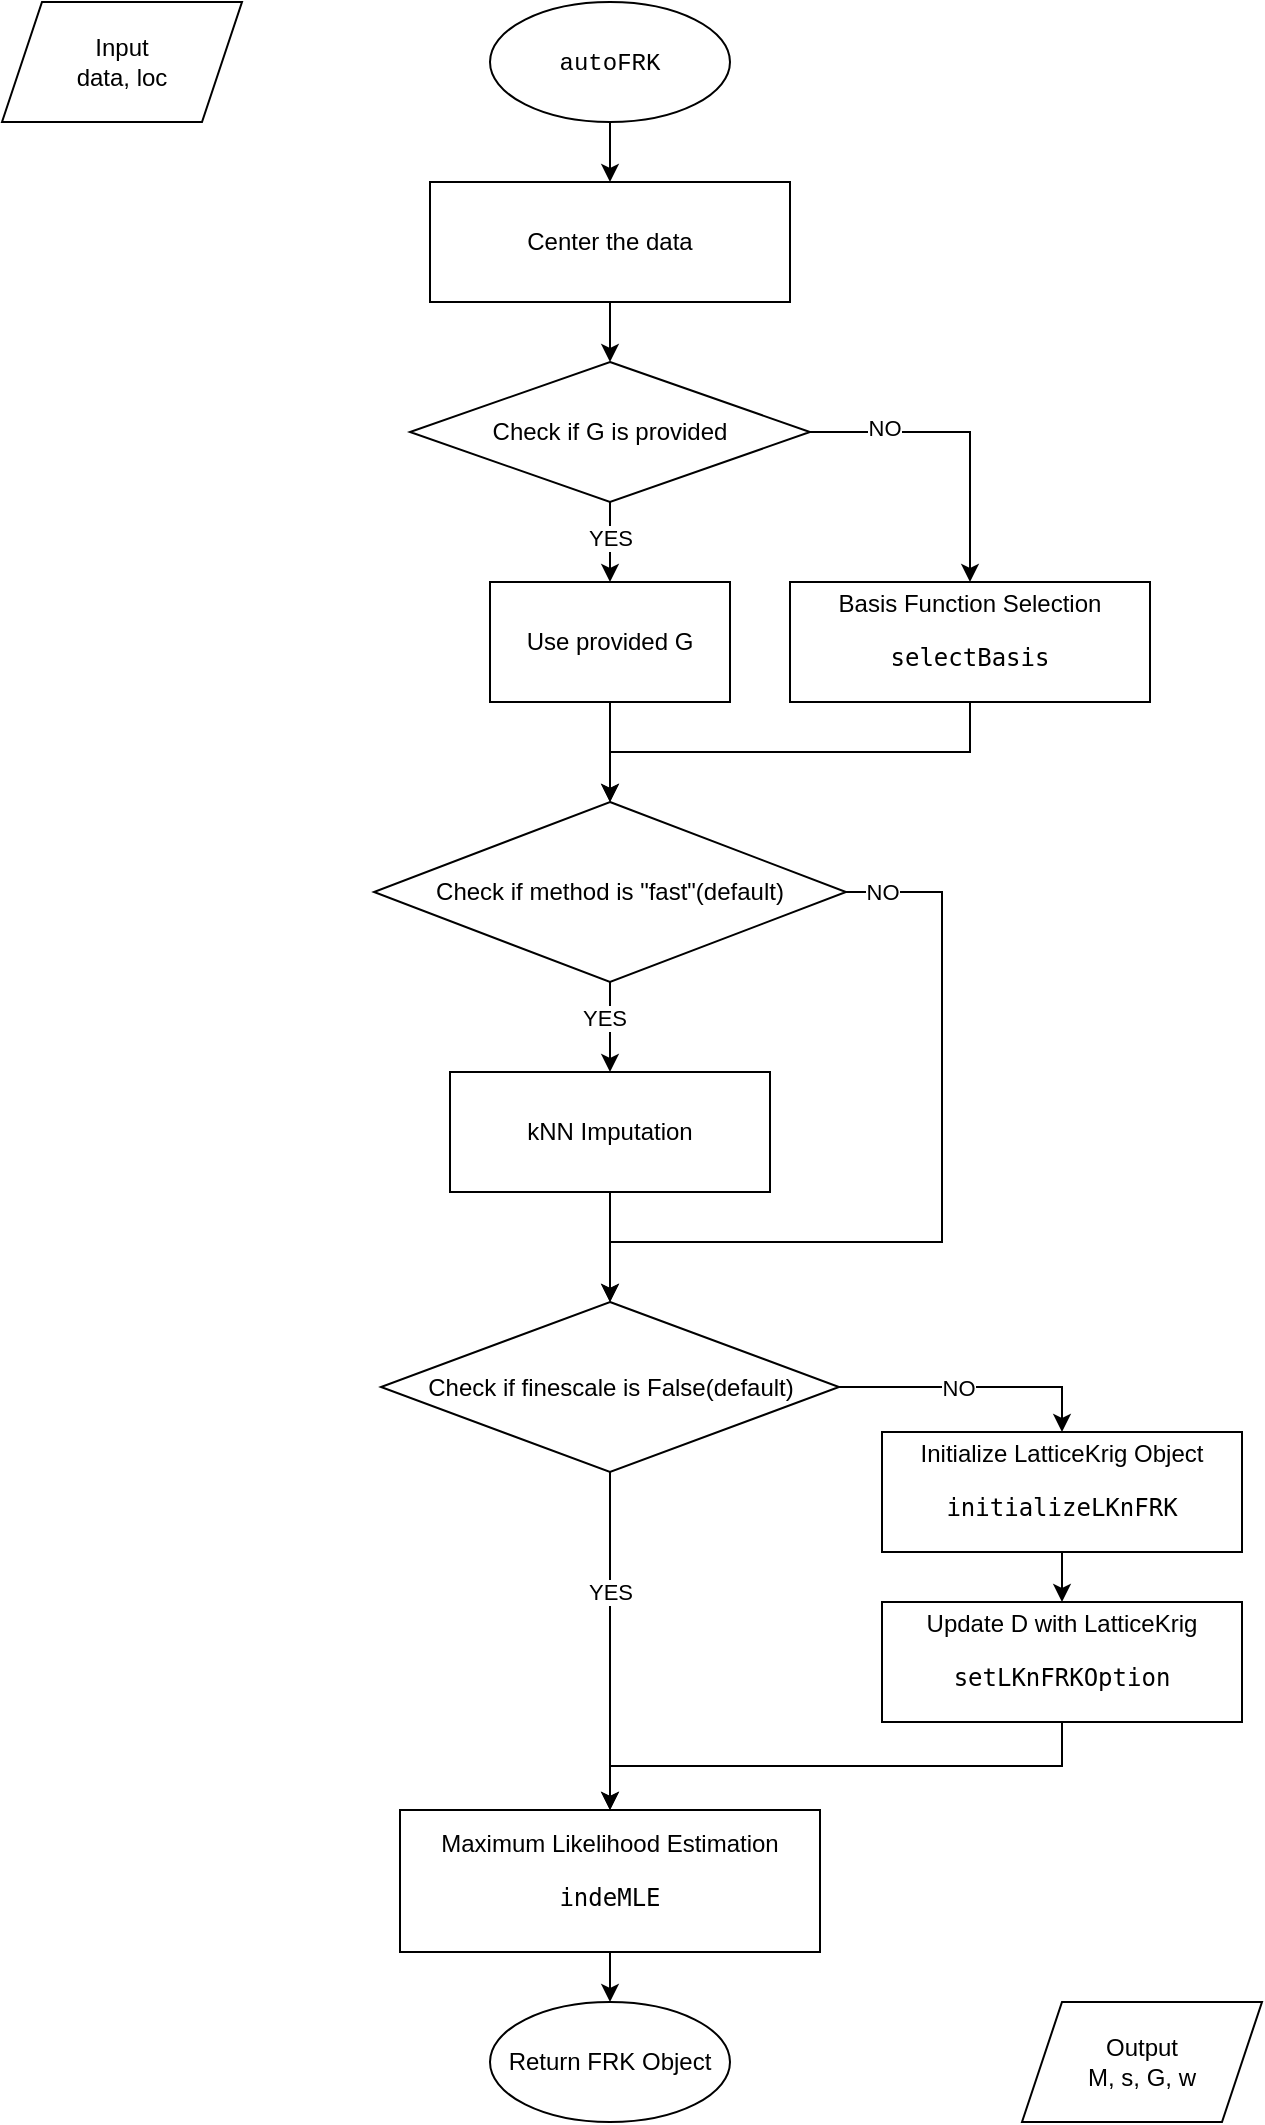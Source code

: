 <mxfile scale="10" border="30">
    <diagram id="XuQJfIB-7gxwj8ibH9eZ" name="autoFRK">
        <mxGraphModel dx="1046" dy="1619" grid="1" gridSize="10" guides="1" tooltips="1" connect="1" arrows="1" fold="1" page="1" pageScale="1" pageWidth="827" pageHeight="1169" math="0" shadow="0">
            <root>
                <mxCell id="0"/>
                <mxCell id="1" parent="0"/>
                <mxCell id="7" style="edgeStyle=orthogonalEdgeStyle;rounded=0;html=1;exitX=0.5;exitY=1;exitDx=0;exitDy=0;entryX=0.5;entryY=0;entryDx=0;entryDy=0;" parent="1" source="8" target="21" edge="1">
                    <mxGeometry relative="1" as="geometry"/>
                </mxCell>
                <mxCell id="8" value="&lt;pre&gt;&lt;span style=&quot;background-color: initial;&quot;&gt;&lt;font face=&quot;Courier New&quot;&gt;autoFRK&lt;/font&gt;&lt;/span&gt;&lt;/pre&gt;" style="ellipse;whiteSpace=wrap;html=1;" parent="1" vertex="1">
                    <mxGeometry x="334" y="50" width="120" height="60" as="geometry"/>
                </mxCell>
                <mxCell id="9" style="edgeStyle=orthogonalEdgeStyle;rounded=0;html=1;exitX=0.5;exitY=1;exitDx=0;exitDy=0;entryX=0.5;entryY=0;entryDx=0;entryDy=0;" parent="1" source="10" target="13" edge="1">
                    <mxGeometry relative="1" as="geometry"/>
                </mxCell>
                <mxCell id="10" value="Basis Function Selection&lt;br&gt;&lt;pre&gt;selectBasis&lt;/pre&gt;" style="whiteSpace=wrap;html=1;" parent="1" vertex="1">
                    <mxGeometry x="484" y="340" width="180" height="60" as="geometry"/>
                </mxCell>
                <mxCell id="11" style="edgeStyle=orthogonalEdgeStyle;rounded=0;html=1;exitX=0.5;exitY=1;exitDx=0;exitDy=0;entryX=0.5;entryY=0;entryDx=0;entryDy=0;" parent="1" source="13" target="15" edge="1">
                    <mxGeometry relative="1" as="geometry"/>
                </mxCell>
                <mxCell id="12" style="edgeStyle=orthogonalEdgeStyle;rounded=0;html=1;exitX=1;exitY=0.5;exitDx=0;exitDy=0;entryX=0.5;entryY=0;entryDx=0;entryDy=0;" parent="1" source="13" target="28" edge="1">
                    <mxGeometry relative="1" as="geometry">
                        <mxPoint x="577" y="585" as="targetPoint"/>
                        <Array as="points">
                            <mxPoint x="560" y="495"/>
                            <mxPoint x="560" y="670"/>
                            <mxPoint x="394" y="670"/>
                        </Array>
                    </mxGeometry>
                </mxCell>
                <mxCell id="13" value="Check if method is &quot;fast&quot;(default)" style="rhombus;whiteSpace=wrap;html=1;" parent="1" vertex="1">
                    <mxGeometry x="276" y="450" width="236" height="90" as="geometry"/>
                </mxCell>
                <mxCell id="14" style="edgeStyle=orthogonalEdgeStyle;rounded=0;html=1;exitX=0.5;exitY=1;exitDx=0;exitDy=0;entryX=0.5;entryY=0;entryDx=0;entryDy=0;" parent="1" source="15" target="28" edge="1">
                    <mxGeometry relative="1" as="geometry"/>
                </mxCell>
                <mxCell id="15" value="kNN Imputation" style="rounded=0;whiteSpace=wrap;html=1;" parent="1" vertex="1">
                    <mxGeometry x="314" y="585" width="160" height="60" as="geometry"/>
                </mxCell>
                <mxCell id="16" value="Return FRK Object" style="ellipse;whiteSpace=wrap;html=1;" parent="1" vertex="1">
                    <mxGeometry x="334" y="1050" width="120" height="60" as="geometry"/>
                </mxCell>
                <mxCell id="17" style="edgeStyle=none;rounded=0;html=1;exitX=0.5;exitY=1;exitDx=0;exitDy=0;entryX=0.5;entryY=0;entryDx=0;entryDy=0;" parent="1" source="19" target="23" edge="1">
                    <mxGeometry relative="1" as="geometry"/>
                </mxCell>
                <mxCell id="18" style="edgeStyle=orthogonalEdgeStyle;rounded=0;html=1;exitX=1;exitY=0.5;exitDx=0;exitDy=0;entryX=0.5;entryY=0;entryDx=0;entryDy=0;" parent="1" source="19" target="10" edge="1">
                    <mxGeometry relative="1" as="geometry">
                        <mxPoint x="590" y="280" as="targetPoint"/>
                    </mxGeometry>
                </mxCell>
                <mxCell id="19" value="Check if G is provided" style="rhombus;whiteSpace=wrap;html=1;rounded=0;" parent="1" vertex="1">
                    <mxGeometry x="294" y="230" width="200" height="70" as="geometry"/>
                </mxCell>
                <mxCell id="20" style="edgeStyle=none;rounded=0;html=1;exitX=0.5;exitY=1;exitDx=0;exitDy=0;entryX=0.5;entryY=0;entryDx=0;entryDy=0;" parent="1" source="21" target="19" edge="1">
                    <mxGeometry relative="1" as="geometry"/>
                </mxCell>
                <mxCell id="21" value="Center the data" style="whiteSpace=wrap;html=1;" parent="1" vertex="1">
                    <mxGeometry x="304" y="140" width="180" height="60" as="geometry"/>
                </mxCell>
                <mxCell id="22" style="edgeStyle=orthogonalEdgeStyle;rounded=0;html=1;exitX=0.5;exitY=1;exitDx=0;exitDy=0;entryX=0.5;entryY=0;entryDx=0;entryDy=0;" parent="1" source="23" target="13" edge="1">
                    <mxGeometry relative="1" as="geometry"/>
                </mxCell>
                <mxCell id="23" value="Use provided G" style="rounded=0;whiteSpace=wrap;html=1;" parent="1" vertex="1">
                    <mxGeometry x="334" y="340" width="120" height="60" as="geometry"/>
                </mxCell>
                <mxCell id="24" style="edgeStyle=orthogonalEdgeStyle;rounded=0;html=1;exitX=0.5;exitY=1;exitDx=0;exitDy=0;entryX=0.5;entryY=0;entryDx=0;entryDy=0;" parent="1" source="28" target="30" edge="1">
                    <mxGeometry relative="1" as="geometry"/>
                </mxCell>
                <mxCell id="25" value="YES" style="edgeLabel;html=1;align=center;verticalAlign=middle;resizable=0;points=[];" parent="24" vertex="1" connectable="0">
                    <mxGeometry x="-0.386" y="3" relative="1" as="geometry">
                        <mxPoint x="-3" y="8" as="offset"/>
                    </mxGeometry>
                </mxCell>
                <mxCell id="26" style="edgeStyle=orthogonalEdgeStyle;rounded=0;html=1;exitX=1;exitY=0.5;exitDx=0;exitDy=0;entryX=0.5;entryY=0;entryDx=0;entryDy=0;" parent="1" source="28" target="32" edge="1">
                    <mxGeometry relative="1" as="geometry"/>
                </mxCell>
                <mxCell id="27" value="NO" style="edgeLabel;html=1;align=center;verticalAlign=middle;resizable=0;points=[];" parent="26" vertex="1" connectable="0">
                    <mxGeometry x="-0.133" y="3" relative="1" as="geometry">
                        <mxPoint x="1" y="3" as="offset"/>
                    </mxGeometry>
                </mxCell>
                <mxCell id="28" value="Check if finescale is False(default)" style="rhombus;whiteSpace=wrap;html=1;rounded=0;" parent="1" vertex="1">
                    <mxGeometry x="279.5" y="700" width="229" height="85" as="geometry"/>
                </mxCell>
                <mxCell id="29" style="edgeStyle=orthogonalEdgeStyle;rounded=0;html=1;exitX=0.5;exitY=1;exitDx=0;exitDy=0;entryX=0.5;entryY=0;entryDx=0;entryDy=0;" parent="1" source="30" target="16" edge="1">
                    <mxGeometry relative="1" as="geometry"/>
                </mxCell>
                <mxCell id="30" value="Maximum Likelihood Estimation&lt;br&gt;&lt;pre&gt;indeMLE&lt;/pre&gt;" style="rounded=0;whiteSpace=wrap;html=1;" parent="1" vertex="1">
                    <mxGeometry x="289" y="954" width="210" height="71" as="geometry"/>
                </mxCell>
                <mxCell id="31" style="edgeStyle=orthogonalEdgeStyle;rounded=0;html=1;exitX=0.5;exitY=1;exitDx=0;exitDy=0;entryX=0.5;entryY=0;entryDx=0;entryDy=0;" parent="1" source="32" target="34" edge="1">
                    <mxGeometry relative="1" as="geometry"/>
                </mxCell>
                <mxCell id="32" value="Initialize LatticeKrig Object&lt;br&gt;&lt;pre&gt;initializeLKnFRK&lt;/pre&gt;" style="rounded=0;whiteSpace=wrap;html=1;" parent="1" vertex="1">
                    <mxGeometry x="530" y="765" width="180" height="60" as="geometry"/>
                </mxCell>
                <mxCell id="33" style="edgeStyle=orthogonalEdgeStyle;rounded=0;html=1;exitX=0.5;exitY=1;exitDx=0;exitDy=0;entryX=0.5;entryY=0;entryDx=0;entryDy=0;" parent="1" source="34" target="30" edge="1">
                    <mxGeometry relative="1" as="geometry"/>
                </mxCell>
                <mxCell id="34" value="Update D with LatticeKrig&lt;br&gt;&lt;pre&gt;setLKnFRKOption&lt;/pre&gt;" style="rounded=0;whiteSpace=wrap;html=1;" parent="1" vertex="1">
                    <mxGeometry x="530" y="850" width="180" height="60" as="geometry"/>
                </mxCell>
                <mxCell id="35" value="YES" style="edgeLabel;html=1;align=center;verticalAlign=middle;resizable=0;points=[];" parent="1" vertex="1" connectable="0">
                    <mxGeometry x="394" y="318" as="geometry"/>
                </mxCell>
                <mxCell id="36" value="NO" style="edgeLabel;html=1;align=center;verticalAlign=middle;resizable=0;points=[];" parent="1" vertex="1" connectable="0">
                    <mxGeometry x="531" y="263" as="geometry"/>
                </mxCell>
                <mxCell id="37" value="YES" style="edgeLabel;html=1;align=center;verticalAlign=middle;resizable=0;points=[];" parent="1" vertex="1" connectable="0">
                    <mxGeometry x="391" y="558" as="geometry"/>
                </mxCell>
                <mxCell id="38" value="NO" style="edgeLabel;html=1;align=center;verticalAlign=middle;resizable=0;points=[];" parent="1" vertex="1" connectable="0">
                    <mxGeometry x="530" y="495" as="geometry"/>
                </mxCell>
                <mxCell id="39" value="Output&lt;br&gt;M, s, G, w" style="shape=parallelogram;perimeter=parallelogramPerimeter;whiteSpace=wrap;html=1;fixedSize=1;" parent="1" vertex="1">
                    <mxGeometry x="600" y="1050" width="120" height="60" as="geometry"/>
                </mxCell>
                <mxCell id="40" value="Input&lt;br&gt;data, loc" style="shape=parallelogram;perimeter=parallelogramPerimeter;whiteSpace=wrap;html=1;fixedSize=1;" parent="1" vertex="1">
                    <mxGeometry x="90" y="50" width="120" height="60" as="geometry"/>
                </mxCell>
            </root>
        </mxGraphModel>
    </diagram>
    <diagram id="aRreUktds2WmTYsilnNn" name="selectBasis">
        <mxGraphModel dx="1046" dy="1619" grid="1" gridSize="10" guides="1" tooltips="1" connect="1" arrows="1" fold="1" page="1" pageScale="1" pageWidth="827" pageHeight="1169" math="1" shadow="0">
            <root>
                <mxCell id="0"/>
                <mxCell id="1" parent="0"/>
                <mxCell id="ro59zbX6YaddssftbMEb-1" value="" style="edgeStyle=none;html=1;" parent="1" source="ro59zbX6YaddssftbMEb-2" target="ro59zbX6YaddssftbMEb-6" edge="1">
                    <mxGeometry relative="1" as="geometry"/>
                </mxCell>
                <mxCell id="ro59zbX6YaddssftbMEb-2" value="&lt;pre&gt;selectBasis&lt;/pre&gt;" style="ellipse;whiteSpace=wrap;html=1;" parent="1" vertex="1">
                    <mxGeometry x="364" y="50" width="120" height="70" as="geometry"/>
                </mxCell>
                <mxCell id="ro59zbX6YaddssftbMEb-3" value="&lt;pre&gt;&lt;span style=&quot;font-family: Helvetica;&quot;&gt;Return&lt;/span&gt;&lt;br&gt;&lt;/pre&gt;" style="ellipse;whiteSpace=wrap;html=1;" parent="1" vertex="1">
                    <mxGeometry x="364" y="1020" width="120" height="70" as="geometry"/>
                </mxCell>
                <mxCell id="g-jTwyl__m90x738ecd8-4" style="edgeStyle=none;html=1;exitX=0.5;exitY=1;exitDx=0;exitDy=0;" parent="1" source="ro59zbX6YaddssftbMEb-4" target="g-jTwyl__m90x738ecd8-3" edge="1">
                    <mxGeometry relative="1" as="geometry"/>
                </mxCell>
                <mxCell id="ro59zbX6YaddssftbMEb-4" value="&lt;font face=&quot;Courier New&quot;&gt;knot = loc&lt;/font&gt;" style="rounded=0;whiteSpace=wrap;html=1;fillColor=default;" parent="1" vertex="1">
                    <mxGeometry x="364" y="370" width="120" height="60" as="geometry"/>
                </mxCell>
                <mxCell id="g-jTwyl__m90x738ecd8-5" style="edgeStyle=orthogonalEdgeStyle;html=1;exitX=0.5;exitY=1;exitDx=0;exitDy=0;entryX=0.5;entryY=0;entryDx=0;entryDy=0;rounded=0;" parent="1" source="ro59zbX6YaddssftbMEb-5" target="g-jTwyl__m90x738ecd8-3" edge="1">
                    <mxGeometry relative="1" as="geometry"/>
                </mxCell>
                <mxCell id="ro59zbX6YaddssftbMEb-5" value="&lt;div&gt;&lt;font face=&quot;Helvetica&quot;&gt;sampling knots&lt;/font&gt;&lt;/div&gt;&lt;div&gt;&lt;font face=&quot;Courier New&quot;&gt;subKnot&lt;/font&gt;&lt;/div&gt;" style="rounded=0;whiteSpace=wrap;html=1;fillColor=default;" parent="1" vertex="1">
                    <mxGeometry x="561" y="370" width="120" height="60" as="geometry"/>
                </mxCell>
                <mxCell id="MUKQ1POa56lpFjc1KKJl-1" style="edgeStyle=none;html=1;exitX=0.5;exitY=1;exitDx=0;exitDy=0;entryX=0.5;entryY=0;entryDx=0;entryDy=0;" parent="1" source="ro59zbX6YaddssftbMEb-6" target="eDraaoxBGdN1O0tepDFU-1" edge="1">
                    <mxGeometry relative="1" as="geometry"/>
                </mxCell>
                <mxCell id="ro59zbX6YaddssftbMEb-6" value="Removes columns and rows that&amp;nbsp;are entirely missing" style="rounded=0;whiteSpace=wrap;html=1;fillColor=default;" parent="1" vertex="1">
                    <mxGeometry x="341" y="160" width="166" height="60" as="geometry"/>
                </mxCell>
                <mxCell id="ro59zbX6YaddssftbMEb-9" value="&lt;div style=&quot;&quot;&gt;&lt;span style=&quot;background-color: initial;&quot;&gt;Input&lt;/span&gt;&lt;/div&gt;&lt;span style=&quot;text-align: left; background-color: initial;&quot;&gt;data,&amp;nbsp;&lt;/span&gt;&lt;span style=&quot;text-align: left; background-color: initial;&quot;&gt;loc&lt;/span&gt;&lt;br&gt;&lt;div style=&quot;left: 212px; bottom: 0px; right: 0px; height: 36px;&quot; class=&quot;geTabContainer geTabItem&quot;&gt;&lt;div style=&quot;width: 30px;&quot; title=&quot;Pages&quot; class=&quot;geTab geControlTab&quot;&gt;&lt;div style=&quot;text-align: left; background-image: url(&amp;quot;data:image/svg+xml;base64,PHN2ZyB4bWxucz0iaHR0cDovL3d3dy53My5vcmcvMjAwMC9zdmciIGhlaWdodD0iMThweCIgdmlld0JveD0iMCAwIDI0IDI0IiB3aWR0aD0iMThweCIgZmlsbD0iIzAwMDAwMCI+PHBhdGggZD0iTTAgMGgyNHYyNEgwVjB6IiBmaWxsPSJub25lIi8+PHBhdGggZD0iTTEyIDhjMS4xIDAgMi0uOSAyLTJzLS45LTItMi0yLTIgLjktMiAyIC45IDIgMiAyem0wIDJjLTEuMSAwLTIgLjktMiAycy45IDIgMiAyIDItLjkgMi0yLS45LTItMi0yem0wIDZjLTEuMSAwLTIgLjktMiAycy45IDIgMiAyIDItLjkgMi0yLS45LTItMi0yeiIvPjwvc3ZnPg==&amp;quot;); background-repeat: no-repeat; background-position: center center; background-size: 24px; position: relative; opacity: 0.5; width: 100%; height: 100%;&quot; class=&quot;geAdaptiveAsset&quot;&gt;&lt;/div&gt;&lt;/div&gt;&lt;div class=&quot;geTabScroller&quot;&gt;&lt;div draggable=&quot;true&quot; title=&quot;autoFRK (XuQJfIB-7gxwj8ibH9eZ) [1]&quot; class=&quot;geTab gePageTab geActivePage&quot;&gt;&lt;span style=&quot;text-align: left;&quot;&gt;autoF&lt;/span&gt;&lt;/div&gt;&lt;/div&gt;&lt;/div&gt;&lt;div style=&quot;width: 12px; z-index: 1; touch-action: none; top: 69px; left: 212px; bottom: 37px;&quot; class=&quot;geHsplit&quot;&gt;&lt;/div&gt;" style="shape=parallelogram;perimeter=parallelogramPerimeter;whiteSpace=wrap;html=1;fixedSize=1;" parent="1" vertex="1">
                    <mxGeometry x="80" y="55" width="140" height="60" as="geometry"/>
                </mxCell>
                <mxCell id="ro59zbX6YaddssftbMEb-10" value="Output&lt;br&gt;basis functions&lt;div&gt;&lt;font face=&quot;Courier New&quot;&gt;Fk[, 1:Kopt]&lt;/font&gt;&lt;br&gt;&lt;/div&gt;" style="shape=parallelogram;perimeter=parallelogramPerimeter;whiteSpace=wrap;html=1;fixedSize=1;" parent="1" vertex="1">
                    <mxGeometry x="560" y="1020" width="170" height="70" as="geometry"/>
                </mxCell>
                <mxCell id="MUKQ1POa56lpFjc1KKJl-2" style="edgeStyle=none;html=1;exitX=0.5;exitY=1;exitDx=0;exitDy=0;entryX=0.5;entryY=0;entryDx=0;entryDy=0;" parent="1" source="eDraaoxBGdN1O0tepDFU-1" target="ro59zbX6YaddssftbMEb-4" edge="1">
                    <mxGeometry relative="1" as="geometry"/>
                </mxCell>
                <mxCell id="UZ1EpaYsYp3_x8Ie3Tln-2" value="Yes" style="edgeLabel;html=1;align=center;verticalAlign=middle;resizable=0;points=[];" parent="MUKQ1POa56lpFjc1KKJl-2" vertex="1" connectable="0">
                    <mxGeometry x="-0.135" y="-1" relative="1" as="geometry">
                        <mxPoint as="offset"/>
                    </mxGeometry>
                </mxCell>
                <mxCell id="MUKQ1POa56lpFjc1KKJl-4" style="edgeStyle=orthogonalEdgeStyle;html=1;exitX=1;exitY=0.5;exitDx=0;exitDy=0;entryX=0.5;entryY=0;entryDx=0;entryDy=0;elbow=vertical;rounded=0;curved=0;" parent="1" source="eDraaoxBGdN1O0tepDFU-1" target="ro59zbX6YaddssftbMEb-5" edge="1">
                    <mxGeometry relative="1" as="geometry"/>
                </mxCell>
                <mxCell id="UZ1EpaYsYp3_x8Ie3Tln-1" value="NO" style="edgeLabel;html=1;align=center;verticalAlign=middle;resizable=0;points=[];" parent="MUKQ1POa56lpFjc1KKJl-4" vertex="1" connectable="0">
                    <mxGeometry x="-0.389" y="-3" relative="1" as="geometry">
                        <mxPoint as="offset"/>
                    </mxGeometry>
                </mxCell>
                <mxCell id="eDraaoxBGdN1O0tepDFU-1" value="N &amp;lt; max_knot" style="rhombus;whiteSpace=wrap;html=1;" parent="1" vertex="1">
                    <mxGeometry x="349" y="260" width="150" height="70" as="geometry"/>
                </mxCell>
                <mxCell id="g-jTwyl__m90x738ecd8-10" value="" style="edgeStyle=orthogonalEdgeStyle;shape=connector;rounded=0;html=1;strokeColor=default;align=center;verticalAlign=middle;fontFamily=Helvetica;fontSize=11;fontColor=default;labelBackgroundColor=default;endArrow=classic;dashed=1;" parent="1" source="vkIV1UVG9U5GSsnXm8Oy-1" target="g-jTwyl__m90x738ecd8-8" edge="1">
                    <mxGeometry relative="1" as="geometry"/>
                </mxCell>
                <mxCell id="bpHLP-9_zHgBgCd2wX9J-2" style="edgeStyle=none;html=1;exitX=0.5;exitY=1;exitDx=0;exitDy=0;entryX=0.5;entryY=0;entryDx=0;entryDy=0;" parent="1" source="vkIV1UVG9U5GSsnXm8Oy-1" target="p1vaEFhONci59EFAChh0-1" edge="1">
                    <mxGeometry relative="1" as="geometry"/>
                </mxCell>
                <mxCell id="vkIV1UVG9U5GSsnXm8Oy-1" value="basis function generate&lt;div&gt;&lt;font face=&quot;Courier New&quot;&gt;mrts&lt;/font&gt;&lt;/div&gt;" style="rounded=0;whiteSpace=wrap;html=1;" parent="1" vertex="1">
                    <mxGeometry x="304.5" y="600" width="239" height="60" as="geometry"/>
                </mxCell>
                <mxCell id="PzPxT470BBE9PNtlC1Th-3" value="&lt;font face=&quot;Courier New&quot;&gt;max_rank = min{N, \( 10\times\sqrt{N} \)}&lt;/font&gt;" style="text;html=1;align=center;verticalAlign=middle;whiteSpace=wrap;rounded=0;" parent="1" vertex="1">
                    <mxGeometry x="80" y="490" width="200" height="40" as="geometry"/>
                </mxCell>
                <mxCell id="g-jTwyl__m90x738ecd8-2" value="&lt;font face=&quot;Courier New&quot;&gt;K = round(seq(d+1, max_rank, l=30)&lt;/font&gt;" style="text;html=1;align=center;verticalAlign=middle;resizable=0;points=[];autosize=1;strokeColor=none;fillColor=none;" parent="1" vertex="1">
                    <mxGeometry x="50" y="530" width="270" height="30" as="geometry"/>
                </mxCell>
                <mxCell id="g-jTwyl__m90x738ecd8-6" style="edgeStyle=orthogonalEdgeStyle;shape=connector;rounded=0;html=1;exitX=0.5;exitY=1;exitDx=0;exitDy=0;entryX=0.5;entryY=0;entryDx=0;entryDy=0;strokeColor=default;align=center;verticalAlign=middle;fontFamily=Helvetica;fontSize=11;fontColor=default;labelBackgroundColor=default;endArrow=classic;" parent="1" source="g-jTwyl__m90x738ecd8-3" target="vkIV1UVG9U5GSsnXm8Oy-1" edge="1">
                    <mxGeometry relative="1" as="geometry"/>
                </mxCell>
                <mxCell id="g-jTwyl__m90x738ecd8-3" value="Choose some candidate number of basis functions" style="rounded=0;whiteSpace=wrap;html=1;" parent="1" vertex="1">
                    <mxGeometry x="346" y="500" width="156" height="60" as="geometry"/>
                </mxCell>
                <mxCell id="g-jTwyl__m90x738ecd8-9" value="" style="edgeStyle=orthogonalEdgeStyle;shape=connector;rounded=0;html=1;strokeColor=default;align=center;verticalAlign=middle;fontFamily=Helvetica;fontSize=11;fontColor=default;labelBackgroundColor=default;endArrow=classic;dashed=1;endFill=1;" parent="1" source="g-jTwyl__m90x738ecd8-7" target="vkIV1UVG9U5GSsnXm8Oy-1" edge="1">
                    <mxGeometry relative="1" as="geometry"/>
                </mxCell>
                <mxCell id="g-jTwyl__m90x738ecd8-7" value="&lt;font face=&quot;Courier New&quot;&gt;knot, K, max_knot&lt;/font&gt;" style="shape=parallelogram;perimeter=parallelogramPerimeter;whiteSpace=wrap;html=1;fixedSize=1;fontFamily=Helvetica;fontSize=11;fontColor=default;labelBackgroundColor=default;" parent="1" vertex="1">
                    <mxGeometry x="100" y="600" width="110" height="60" as="geometry"/>
                </mxCell>
                <mxCell id="g-jTwyl__m90x738ecd8-8" value="&lt;font face=&quot;Courier New&quot;&gt;Fk&lt;/font&gt;" style="shape=parallelogram;perimeter=parallelogramPerimeter;whiteSpace=wrap;html=1;fixedSize=1;fontFamily=Helvetica;fontSize=11;fontColor=default;labelBackgroundColor=default;" parent="1" vertex="1">
                    <mxGeometry x="650" y="600" width="80" height="60" as="geometry"/>
                </mxCell>
                <mxCell id="bpHLP-9_zHgBgCd2wX9J-3" style="edgeStyle=none;html=1;exitX=0.5;exitY=1;exitDx=0;exitDy=0;entryX=0.5;entryY=0;entryDx=0;entryDy=0;" parent="1" source="p1vaEFhONci59EFAChh0-1" target="p1vaEFhONci59EFAChh0-2" edge="1">
                    <mxGeometry relative="1" as="geometry"/>
                </mxCell>
                <mxCell id="bpHLP-9_zHgBgCd2wX9J-4" value="Yes" style="edgeLabel;html=1;align=center;verticalAlign=middle;resizable=0;points=[];" parent="bpHLP-9_zHgBgCd2wX9J-3" vertex="1" connectable="0">
                    <mxGeometry x="-0.288" y="1" relative="1" as="geometry">
                        <mxPoint as="offset"/>
                    </mxGeometry>
                </mxCell>
                <mxCell id="0tOHLR0uXIzjJnewYspT-1" style="edgeStyle=none;html=1;exitX=1;exitY=0.5;exitDx=0;exitDy=0;entryX=0;entryY=0.5;entryDx=0;entryDy=0;" parent="1" source="p1vaEFhONci59EFAChh0-1" target="29mD_8cHD30p5_ELKmPZ-1" edge="1">
                    <mxGeometry relative="1" as="geometry"/>
                </mxCell>
                <mxCell id="0tOHLR0uXIzjJnewYspT-2" value="No" style="edgeLabel;html=1;align=center;verticalAlign=middle;resizable=0;points=[];" parent="0tOHLR0uXIzjJnewYspT-1" vertex="1" connectable="0">
                    <mxGeometry x="-0.334" relative="1" as="geometry">
                        <mxPoint as="offset"/>
                    </mxGeometry>
                </mxCell>
                <mxCell id="p1vaEFhONci59EFAChh0-1" value="&lt;font face=&quot;Courier New&quot;&gt;method == &quot;EM&quot;&lt;/font&gt;" style="rhombus;whiteSpace=wrap;html=1;" parent="1" vertex="1">
                    <mxGeometry x="339" y="700" width="170" height="60" as="geometry"/>
                </mxCell>
                <mxCell id="bpHLP-9_zHgBgCd2wX9J-5" style="edgeStyle=none;html=1;exitX=0.5;exitY=1;exitDx=0;exitDy=0;entryX=0.5;entryY=0;entryDx=0;entryDy=0;" parent="1" source="p1vaEFhONci59EFAChh0-2" target="bpHLP-9_zHgBgCd2wX9J-1" edge="1">
                    <mxGeometry relative="1" as="geometry"/>
                </mxCell>
                <mxCell id="p1vaEFhONci59EFAChh0-2" value="&lt;div&gt;Evluate the &lt;font face=&quot;Comic Sans MS&quot;&gt;negloglik&lt;/font&gt; for each candidate &lt;font face=&quot;Courier New&quot;&gt;K&lt;/font&gt;&lt;/div&gt;&lt;font face=&quot;Courier New&quot;&gt;indeMLE&lt;/font&gt;" style="rounded=0;whiteSpace=wrap;html=1;" parent="1" vertex="1">
                    <mxGeometry x="322" y="810" width="204" height="70" as="geometry"/>
                </mxCell>
                <mxCell id="p1vaEFhONci59EFAChh0-3" value="Here we skip a latticeKrig parameter" style="text;html=1;align=center;verticalAlign=middle;whiteSpace=wrap;rounded=0;" parent="1" vertex="1">
                    <mxGeometry x="80" y="715" width="160" height="30" as="geometry"/>
                </mxCell>
                <mxCell id="bpHLP-9_zHgBgCd2wX9J-6" style="edgeStyle=none;html=1;exitX=0.5;exitY=1;exitDx=0;exitDy=0;entryX=0.5;entryY=0;entryDx=0;entryDy=0;" parent="1" source="bpHLP-9_zHgBgCd2wX9J-1" target="ro59zbX6YaddssftbMEb-3" edge="1">
                    <mxGeometry relative="1" as="geometry"/>
                </mxCell>
                <mxCell id="bpHLP-9_zHgBgCd2wX9J-1" value="&lt;div&gt;&lt;span style=&quot;color: rgb(0, 0, 0);&quot;&gt;Compute &lt;font face=&quot;Courier New&quot;&gt;df&lt;/font&gt;&lt;/span&gt;&lt;/div&gt;&lt;div&gt;&lt;span style=&quot;color: rgb(0, 0, 0);&quot;&gt;AIC(&lt;/span&gt;&lt;font style=&quot;scrollbar-color: light-dark(#e2e2e2, #4b4b4b)&lt;br/&gt;&#x9;&#x9;&#x9;&#x9;&#x9;light-dark(#fbfbfb, var(--dark-panel-color));&quot; face=&quot;Courier New&quot;&gt;K&lt;/font&gt;&lt;span style=&quot;color: rgb(0, 0, 0);&quot;&gt;) =&amp;nbsp;&lt;/span&gt;&lt;span style=&quot;color: rgb(63, 63, 63); font-family: &amp;quot;Comic Sans MS&amp;quot;; background-color: transparent;&quot;&gt;negloglik&lt;/span&gt;&lt;span style=&quot;color: rgb(63, 63, 63); background-color: transparent;&quot;&gt;&amp;nbsp;+ 2*&lt;font face=&quot;Courier New&quot;&gt;df&lt;/font&gt;&lt;/span&gt;&lt;font face=&quot;Courier New&quot;&gt;&lt;br&gt;&lt;/font&gt;&lt;/div&gt;&lt;font face=&quot;Courier New&quot;&gt;Kopt&lt;/font&gt; = argmin{AIC(&lt;font face=&quot;Courier New&quot;&gt;K&lt;/font&gt;)}" style="rounded=0;whiteSpace=wrap;html=1;" parent="1" vertex="1">
                    <mxGeometry x="334" y="920" width="180" height="60" as="geometry"/>
                </mxCell>
                <mxCell id="0tOHLR0uXIzjJnewYspT-7" value="" style="edgeStyle=none;html=1;" parent="1" source="29mD_8cHD30p5_ELKmPZ-1" target="0tOHLR0uXIzjJnewYspT-5" edge="1">
                    <mxGeometry relative="1" as="geometry"/>
                </mxCell>
                <mxCell id="29mD_8cHD30p5_ELKmPZ-1" value="&lt;span style=&quot;color: rgb(0, 0, 0);&quot;&gt;kNN Imputation&lt;/span&gt;&lt;div&gt;&lt;span style=&quot;color: rgb(0, 0, 0);&quot;&gt;if there has missing value&lt;/span&gt;&lt;/div&gt;" style="rounded=0;whiteSpace=wrap;html=1;" parent="1" vertex="1">
                    <mxGeometry x="572.5" y="706.25" width="145" height="47.5" as="geometry"/>
                </mxCell>
                <mxCell id="0tOHLR0uXIzjJnewYspT-9" style="edgeStyle=orthogonalEdgeStyle;html=1;exitX=0.5;exitY=1;exitDx=0;exitDy=0;entryX=1;entryY=0.5;entryDx=0;entryDy=0;rounded=0;curved=0;" parent="1" source="0tOHLR0uXIzjJnewYspT-5" target="bpHLP-9_zHgBgCd2wX9J-1" edge="1">
                    <mxGeometry relative="1" as="geometry"/>
                </mxCell>
                <mxCell id="0tOHLR0uXIzjJnewYspT-5" value="&lt;div&gt;Evluate the &lt;font face=&quot;Comic Sans MS&quot;&gt;negloglik&lt;/font&gt; for each candidate &lt;font face=&quot;Courier New&quot;&gt;K&lt;/font&gt;&lt;/div&gt;&lt;font face=&quot;Courier New&quot;&gt;cMLE&lt;/font&gt;" style="rounded=0;whiteSpace=wrap;html=1;" parent="1" vertex="1">
                    <mxGeometry x="543" y="810" width="204" height="70" as="geometry"/>
                </mxCell>
            </root>
        </mxGraphModel>
    </diagram>
    <diagram id="_wAuiHI8t3BaK7q7JUPL" name="computeMrtsRcpp">
        <mxGraphModel dx="713" dy="1619" grid="1" gridSize="10" guides="1" tooltips="1" connect="1" arrows="1" fold="1" page="1" pageScale="1" pageWidth="827" pageHeight="1169" math="1" shadow="0">
            <root>
                <mxCell id="0"/>
                <mxCell id="1" parent="0"/>
                <mxCell id="mer8hyJhanG0AQWE5PpN-13" value="" style="edgeStyle=none;html=1;" parent="1" source="gOizM2vrwtP5oqrBZ-5I-1" target="gOizM2vrwtP5oqrBZ-5I-3" edge="1">
                    <mxGeometry relative="1" as="geometry"/>
                </mxCell>
                <mxCell id="gOizM2vrwtP5oqrBZ-5I-1" value="computeMrtsRcpp" style="ellipse;whiteSpace=wrap;html=1;" parent="1" vertex="1">
                    <mxGeometry x="354" y="40" width="120" height="80" as="geometry"/>
                </mxCell>
                <mxCell id="gOizM2vrwtP5oqrBZ-5I-11" value="" style="edgeStyle=none;html=1;dashed=1;" parent="1" source="gOizM2vrwtP5oqrBZ-5I-2" target="gOizM2vrwtP5oqrBZ-5I-8" edge="1">
                    <mxGeometry relative="1" as="geometry"/>
                </mxCell>
                <mxCell id="mer8hyJhanG0AQWE5PpN-15" value="" style="edgeStyle=none;html=1;" parent="1" source="gOizM2vrwtP5oqrBZ-5I-2" target="gOizM2vrwtP5oqrBZ-5I-15" edge="1">
                    <mxGeometry relative="1" as="geometry"/>
                </mxCell>
                <mxCell id="gOizM2vrwtP5oqrBZ-5I-2" value="&lt;font style=&quot;color: light-dark(rgb(0, 0, 0), rgb(255, 255, 255));&quot; face=&quot;Courier New&quot;&gt;updateMrtsBasisCompnent&lt;/font&gt;&lt;font style=&quot;color: light-dark(rgb(0, 0, 0), rgb(255, 0, 0));&quot; face=&quot;Courier New&quot;&gt;s&lt;/font&gt;&lt;font style=&quot;color: light-dark(rgb(0, 0, 0), rgb(255, 255, 255));&quot; face=&quot;Courier New&quot;&gt;()&lt;/font&gt;" style="rounded=0;whiteSpace=wrap;html=1;" parent="1" vertex="1">
                    <mxGeometry x="311" y="290" width="206" height="60" as="geometry"/>
                </mxCell>
                <mxCell id="mer8hyJhanG0AQWE5PpN-14" value="" style="edgeStyle=none;html=1;" parent="1" source="gOizM2vrwtP5oqrBZ-5I-3" target="gOizM2vrwtP5oqrBZ-5I-2" edge="1">
                    <mxGeometry relative="1" as="geometry"/>
                </mxCell>
                <mxCell id="gOizM2vrwtP5oqrBZ-5I-3" value="claim variables" style="rounded=0;whiteSpace=wrap;html=1;" parent="1" vertex="1">
                    <mxGeometry x="354" y="170" width="120" height="60" as="geometry"/>
                </mxCell>
                <mxCell id="4XZjwJb5O2Ww25cow11E-19" style="edgeStyle=none;html=1;exitX=1;exitY=0.5;exitDx=0;exitDy=0;dashed=1;" parent="1" source="gOizM2vrwtP5oqrBZ-5I-4" target="gOizM2vrwtP5oqrBZ-5I-1" edge="1">
                    <mxGeometry relative="1" as="geometry"/>
                </mxCell>
                <mxCell id="gOizM2vrwtP5oqrBZ-5I-4" value="s, xobs_diag, &lt;font style=&quot;color: light-dark(rgb(0, 0, 0), rgb(255, 0, 0));&quot;&gt;k - d - 1&lt;/font&gt;" style="shape=parallelogram;perimeter=parallelogramPerimeter;whiteSpace=wrap;html=1;fixedSize=1;" parent="1" vertex="1">
                    <mxGeometry x="80" y="50" width="120" height="60" as="geometry"/>
                </mxCell>
                <mxCell id="gOizM2vrwtP5oqrBZ-5I-5" value="&lt;ol&gt;&lt;li&gt;X&lt;/li&gt;&lt;li&gt;UZ&lt;/li&gt;&lt;li&gt;BBBH = BBB \(\times\) Phi&lt;/li&gt;&lt;li&gt;nconst&lt;/li&gt;&lt;/ol&gt;" style="shape=parallelogram;perimeter=parallelogramPerimeter;whiteSpace=wrap;html=1;fixedSize=1;" parent="1" vertex="1">
                    <mxGeometry x="550" y="859.5" width="200" height="117" as="geometry"/>
                </mxCell>
                <mxCell id="gOizM2vrwtP5oqrBZ-5I-8" value="&lt;ol&gt;&lt;li&gt;Phi&lt;/li&gt;&lt;li&gt;B&lt;/li&gt;&lt;li&gt;BBB&lt;/li&gt;&lt;li&gt;lambda&lt;/li&gt;&lt;li&gt;gamma&lt;/li&gt;&lt;/ol&gt;" style="shape=parallelogram;perimeter=parallelogramPerimeter;whiteSpace=wrap;html=1;fixedSize=1;" parent="1" vertex="1">
                    <mxGeometry x="630" y="290" width="120" height="60" as="geometry"/>
                </mxCell>
                <mxCell id="gOizM2vrwtP5oqrBZ-5I-10" value="" style="edgeStyle=none;html=1;dashed=1;" parent="1" source="gOizM2vrwtP5oqrBZ-5I-9" target="gOizM2vrwtP5oqrBZ-5I-2" edge="1">
                    <mxGeometry relative="1" as="geometry"/>
                </mxCell>
                <mxCell id="gOizM2vrwtP5oqrBZ-5I-9" value="&lt;ol&gt;&lt;li&gt;s&lt;/li&gt;&lt;li&gt;k&lt;/li&gt;&lt;/ol&gt;" style="shape=parallelogram;perimeter=parallelogramPerimeter;whiteSpace=wrap;html=1;fixedSize=1;" parent="1" vertex="1">
                    <mxGeometry x="80" y="290" width="120" height="60" as="geometry"/>
                </mxCell>
                <mxCell id="gOizM2vrwtP5oqrBZ-5I-14" value="" style="edgeStyle=none;html=1;dashed=1;" parent="1" source="gOizM2vrwtP5oqrBZ-5I-15" target="gOizM2vrwtP5oqrBZ-5I-16" edge="1">
                    <mxGeometry relative="1" as="geometry"/>
                </mxCell>
                <mxCell id="4XZjwJb5O2Ww25cow11E-15" value="" style="edgeStyle=none;html=1;" parent="1" source="gOizM2vrwtP5oqrBZ-5I-15" target="4XZjwJb5O2Ww25cow11E-11" edge="1">
                    <mxGeometry relative="1" as="geometry"/>
                </mxCell>
                <mxCell id="gOizM2vrwtP5oqrBZ-5I-15" value="&lt;font face=&quot;Courier New&quot;&gt;updateMrtsCoreCompnent&lt;font style=&quot;color: light-dark(rgb(0, 0, 0), rgb(255, 0, 0));&quot;&gt;X&lt;/font&gt;()&lt;/font&gt;" style="rounded=0;whiteSpace=wrap;html=1;" parent="1" vertex="1">
                    <mxGeometry x="310" y="420" width="206" height="60" as="geometry"/>
                </mxCell>
                <mxCell id="gOizM2vrwtP5oqrBZ-5I-16" value="&lt;ol&gt;&lt;li&gt;X&lt;/li&gt;&lt;li&gt;nconst&lt;/li&gt;&lt;/ol&gt;" style="shape=parallelogram;perimeter=parallelogramPerimeter;whiteSpace=wrap;html=1;fixedSize=1;" parent="1" vertex="1">
                    <mxGeometry x="629" y="420" width="120" height="60" as="geometry"/>
                </mxCell>
                <mxCell id="gOizM2vrwtP5oqrBZ-5I-17" value="" style="edgeStyle=none;html=1;dashed=1;" parent="1" target="gOizM2vrwtP5oqrBZ-5I-15" edge="1">
                    <mxGeometry relative="1" as="geometry">
                        <mxPoint x="189" y="450" as="sourcePoint"/>
                    </mxGeometry>
                </mxCell>
                <mxCell id="gOizM2vrwtP5oqrBZ-5I-18" value="&lt;ol&gt;&lt;li&gt;s&lt;/li&gt;&lt;li&gt;k&lt;/li&gt;&lt;li&gt;Phi&lt;/li&gt;&lt;li&gt;B&lt;/li&gt;&lt;li&gt;BBB&lt;/li&gt;&lt;li&gt;lambda&amp;nbsp;&lt;/li&gt;&lt;li&gt;gamma&lt;/li&gt;&lt;/ol&gt;" style="shape=parallelogram;perimeter=parallelogramPerimeter;whiteSpace=wrap;html=1;fixedSize=1;" parent="1" vertex="1">
                    <mxGeometry x="79" y="420" width="120" height="60" as="geometry"/>
                </mxCell>
                <mxCell id="mer8hyJhanG0AQWE5PpN-1" value="" style="edgeStyle=none;html=1;" parent="1" source="gOizM2vrwtP5oqrBZ-5I-19" target="gOizM2vrwtP5oqrBZ-5I-21" edge="1">
                    <mxGeometry relative="1" as="geometry"/>
                </mxCell>
                <mxCell id="gOizM2vrwtP5oqrBZ-5I-19" value="&lt;font face=&quot;Helvetica&quot;&gt;updateMrtsBasisCompnents&lt;/font&gt;" style="ellipse;whiteSpace=wrap;html=1;" parent="1" vertex="1">
                    <mxGeometry x="1181" y="50" width="120" height="80" as="geometry"/>
                </mxCell>
                <mxCell id="mer8hyJhanG0AQWE5PpN-2" value="" style="edgeStyle=none;html=1;" parent="1" source="gOizM2vrwtP5oqrBZ-5I-21" target="gOizM2vrwtP5oqrBZ-5I-23" edge="1">
                    <mxGeometry relative="1" as="geometry"/>
                </mxCell>
                <mxCell id="gOizM2vrwtP5oqrBZ-5I-21" value="&lt;div style=&quot;&quot;&gt;&lt;span style=&quot;font-size: 18px;&quot;&gt;&lt;font style=&quot;color: light-dark(rgb(0, 0, 0), rgb(230, 230, 230));&quot;&gt;宣告變數&lt;/font&gt;&lt;/span&gt;&lt;/div&gt;&lt;div style=&quot;text-align: left;&quot;&gt;&lt;font style=&quot;font-size: 18px; color: light-dark(rgb(0, 0, 0), rgb(230, 230, 230));&quot;&gt;n = nrow(s); d = ncol(s)&lt;/font&gt;&lt;/div&gt;&lt;font style=&quot;font-size: 18px; color: light-dark(rgb(0, 0, 0), rgb(230, 230, 230));&quot;&gt;&lt;div style=&quot;text-align: left;&quot;&gt;&lt;span style=&quot;background-color: transparent;&quot;&gt;B: n \(\times\) (d + 1)&lt;/span&gt;&lt;/div&gt;&lt;/font&gt;&lt;div style=&quot;text-align: left;&quot;&gt;&lt;font style=&quot;color: light-dark(rgb(0, 0, 0), rgb(230, 230, 230));&quot;&gt;&lt;font style=&quot;font-size: 18px;&quot;&gt;&lt;font style=&quot;&quot;&gt;Phi: &lt;/font&gt;&lt;font style=&quot;&quot; face=&quot;Helvetica&quot;&gt;n&lt;/font&gt;&lt;/font&gt;&lt;font face=&quot;Helvetica&quot; style=&quot;font-size: 18px;&quot;&gt;&amp;nbsp;\(\times\) n&lt;/font&gt;&lt;/font&gt;&lt;/div&gt;" style="whiteSpace=wrap;html=1;" parent="1" vertex="1">
                    <mxGeometry x="1135.75" y="170" width="209" height="120" as="geometry"/>
                </mxCell>
                <mxCell id="q_il8yDyy57gwKTPGdWa-7" value="" style="edgeStyle=none;html=1;dashed=1;" parent="1" source="gOizM2vrwtP5oqrBZ-5I-23" target="q_il8yDyy57gwKTPGdWa-5" edge="1">
                    <mxGeometry relative="1" as="geometry"/>
                </mxCell>
                <mxCell id="mer8hyJhanG0AQWE5PpN-3" value="" style="edgeStyle=none;html=1;" parent="1" source="gOizM2vrwtP5oqrBZ-5I-23" target="gOizM2vrwtP5oqrBZ-5I-25" edge="1">
                    <mxGeometry relative="1" as="geometry"/>
                </mxCell>
                <mxCell id="gOizM2vrwtP5oqrBZ-5I-23" value="&lt;font face=&quot;Courier New&quot;&gt;createThinPlateMatrix()&lt;/font&gt;" style="whiteSpace=wrap;html=1;" parent="1" vertex="1">
                    <mxGeometry x="1181" y="340" width="120" height="60" as="geometry"/>
                </mxCell>
                <mxCell id="mer8hyJhanG0AQWE5PpN-9" value="" style="edgeStyle=none;html=1;" parent="1" source="gOizM2vrwtP5oqrBZ-5I-25" target="mer8hyJhanG0AQWE5PpN-8" edge="1">
                    <mxGeometry relative="1" as="geometry"/>
                </mxCell>
                <mxCell id="gOizM2vrwtP5oqrBZ-5I-25" value="&lt;div style=&quot;&quot;&gt;&lt;ul&gt;&lt;li&gt;&lt;font style=&quot;font-size: 22px;&quot;&gt;B \(= [\mathbf{1}, \text{s} ]\)&lt;/font&gt;&lt;/li&gt;&lt;li&gt;&lt;span style=&quot;background-color: transparent;&quot;&gt;&lt;font style=&quot;font-size: 22px;&quot;&gt;BBB \(=&amp;nbsp;(B^{T}B)^{-1}B^{T}\)&lt;/font&gt;&lt;/span&gt;&lt;/li&gt;&lt;li&gt;&lt;font style=&quot;font-size: 22px;&quot;&gt;Phi_proj \(= \Phi(I - B(B^{T}B)^{-1}B^{T}) = \Phi Q\)&lt;/font&gt;&lt;/li&gt;&lt;li&gt;&lt;font style=&quot;font-size: 22px;&quot;&gt;quadratic \(= Q \Phi Q\)&lt;/font&gt;&lt;/li&gt;&lt;/ul&gt;&lt;/div&gt;" style="whiteSpace=wrap;html=1;align=left;" parent="1" vertex="1">
                    <mxGeometry x="976.75" y="470" width="527" height="190" as="geometry"/>
                </mxCell>
                <mxCell id="q_il8yDyy57gwKTPGdWa-11" style="edgeStyle=none;html=1;exitX=1;exitY=0.5;exitDx=0;exitDy=0;dashed=1;" parent="1" source="q_il8yDyy57gwKTPGdWa-1" target="q_il8yDyy57gwKTPGdWa-9" edge="1">
                    <mxGeometry relative="1" as="geometry"/>
                </mxCell>
                <mxCell id="mer8hyJhanG0AQWE5PpN-5" value="" style="edgeStyle=none;html=1;" parent="1" source="q_il8yDyy57gwKTPGdWa-1" target="q_il8yDyy57gwKTPGdWa-13" edge="1">
                    <mxGeometry relative="1" as="geometry"/>
                </mxCell>
                <mxCell id="q_il8yDyy57gwKTPGdWa-1" value="&lt;font face=&quot;Courier New&quot;&gt;decomposeSymmetricMatrix()&lt;/font&gt;" style="whiteSpace=wrap;html=1;" parent="1" vertex="1">
                    <mxGeometry x="1181.5" y="860" width="120" height="60" as="geometry"/>
                </mxCell>
                <mxCell id="q_il8yDyy57gwKTPGdWa-6" value="" style="edgeStyle=none;html=1;dashed=1;" parent="1" source="q_il8yDyy57gwKTPGdWa-4" target="gOizM2vrwtP5oqrBZ-5I-23" edge="1">
                    <mxGeometry relative="1" as="geometry"/>
                </mxCell>
                <mxCell id="q_il8yDyy57gwKTPGdWa-4" value="s" style="shape=parallelogram;perimeter=parallelogramPerimeter;whiteSpace=wrap;html=1;fixedSize=1;" parent="1" vertex="1">
                    <mxGeometry x="960" y="340" width="120" height="60" as="geometry"/>
                </mxCell>
                <mxCell id="q_il8yDyy57gwKTPGdWa-5" value="&lt;font style=&quot;font-size: 18px;&quot;&gt;Phi\((\Phi)\)&lt;/font&gt;" style="shape=parallelogram;perimeter=parallelogramPerimeter;whiteSpace=wrap;html=1;fixedSize=1;" parent="1" vertex="1">
                    <mxGeometry x="1400" y="340" width="120" height="60" as="geometry"/>
                </mxCell>
                <mxCell id="q_il8yDyy57gwKTPGdWa-10" style="edgeStyle=none;html=1;exitX=1;exitY=0.5;exitDx=0;exitDy=0;dashed=1;" parent="1" source="q_il8yDyy57gwKTPGdWa-8" target="q_il8yDyy57gwKTPGdWa-1" edge="1">
                    <mxGeometry relative="1" as="geometry"/>
                </mxCell>
                <mxCell id="q_il8yDyy57gwKTPGdWa-8" value="quadratic, ncv, k" style="shape=parallelogram;perimeter=parallelogramPerimeter;whiteSpace=wrap;html=1;fixedSize=1;" parent="1" vertex="1">
                    <mxGeometry x="941" y="860" width="120" height="60" as="geometry"/>
                </mxCell>
                <mxCell id="q_il8yDyy57gwKTPGdWa-9" value="lambda, gamma" style="shape=parallelogram;perimeter=parallelogramPerimeter;whiteSpace=wrap;html=1;fixedSize=1;" parent="1" vertex="1">
                    <mxGeometry x="1421" y="860" width="120" height="60" as="geometry"/>
                </mxCell>
                <mxCell id="mer8hyJhanG0AQWE5PpN-6" style="edgeStyle=none;html=1;exitX=1;exitY=0.5;exitDx=0;exitDy=0;entryX=0;entryY=0.5;entryDx=0;entryDy=0;dashed=1;" parent="1" source="q_il8yDyy57gwKTPGdWa-13" target="q_il8yDyy57gwKTPGdWa-14" edge="1">
                    <mxGeometry relative="1" as="geometry"/>
                </mxCell>
                <mxCell id="q_il8yDyy57gwKTPGdWa-13" value="Return" style="ellipse;whiteSpace=wrap;html=1;" parent="1" vertex="1">
                    <mxGeometry x="1181" y="990" width="120" height="80" as="geometry"/>
                </mxCell>
                <mxCell id="q_il8yDyy57gwKTPGdWa-14" value="&lt;ol&gt;&lt;li&gt;Phi&lt;/li&gt;&lt;li&gt;B&lt;/li&gt;&lt;li&gt;BBB&lt;/li&gt;&lt;li&gt;lambda&lt;/li&gt;&lt;li&gt;gamma&lt;/li&gt;&lt;/ol&gt;" style="shape=parallelogram;perimeter=parallelogramPerimeter;whiteSpace=wrap;html=1;fixedSize=1;" parent="1" vertex="1">
                    <mxGeometry x="1421" y="1000" width="120" height="60" as="geometry"/>
                </mxCell>
                <mxCell id="mer8hyJhanG0AQWE5PpN-7" value="" style="edgeStyle=none;html=1;dashed=1;" parent="1" source="q_il8yDyy57gwKTPGdWa-15" target="gOizM2vrwtP5oqrBZ-5I-19" edge="1">
                    <mxGeometry relative="1" as="geometry"/>
                </mxCell>
                <mxCell id="q_il8yDyy57gwKTPGdWa-15" value="&lt;ol&gt;&lt;li&gt;s&lt;/li&gt;&lt;li&gt;k&lt;/li&gt;&lt;/ol&gt;" style="shape=parallelogram;perimeter=parallelogramPerimeter;whiteSpace=wrap;html=1;fixedSize=1;" parent="1" vertex="1">
                    <mxGeometry x="970" y="60" width="120" height="60" as="geometry"/>
                </mxCell>
                <mxCell id="mer8hyJhanG0AQWE5PpN-10" value="" style="edgeStyle=none;html=1;" parent="1" source="mer8hyJhanG0AQWE5PpN-8" target="q_il8yDyy57gwKTPGdWa-1" edge="1">
                    <mxGeometry relative="1" as="geometry"/>
                </mxCell>
                <mxCell id="mer8hyJhanG0AQWE5PpN-8" value="&lt;font style=&quot;font-size: 18px;&quot;&gt;nvc \(= \min\{n, \max\{2k + 1, 20\}\}\)&lt;/font&gt;" style="whiteSpace=wrap;html=1;" parent="1" vertex="1">
                    <mxGeometry x="1071" y="720" width="338.5" height="80" as="geometry"/>
                </mxCell>
                <mxCell id="mer8hyJhanG0AQWE5PpN-12" value="lanczos method" style="text;html=1;align=center;verticalAlign=middle;resizable=0;points=[];autosize=1;strokeColor=none;fillColor=none;" parent="1" vertex="1">
                    <mxGeometry x="1215" y="848" width="110" height="30" as="geometry"/>
                </mxCell>
                <mxCell id="4XZjwJb5O2Ww25cow11E-5" style="edgeStyle=none;html=1;exitX=0.5;exitY=1;exitDx=0;exitDy=0;entryX=0.5;entryY=0;entryDx=0;entryDy=0;" parent="1" source="mer8hyJhanG0AQWE5PpN-19" target="mer8hyJhanG0AQWE5PpN-23" edge="1">
                    <mxGeometry relative="1" as="geometry"/>
                </mxCell>
                <mxCell id="mer8hyJhanG0AQWE5PpN-19" value="updateMrtsCoreComponentX" style="ellipse;whiteSpace=wrap;html=1;" parent="1" vertex="1">
                    <mxGeometry x="1181.5" y="1230" width="120" height="80" as="geometry"/>
                </mxCell>
                <mxCell id="mer8hyJhanG0AQWE5PpN-21" style="edgeStyle=none;html=1;exitX=1;exitY=0.5;exitDx=0;exitDy=0;entryX=0;entryY=0.5;entryDx=0;entryDy=0;dashed=1;" parent="1" source="mer8hyJhanG0AQWE5PpN-20" target="mer8hyJhanG0AQWE5PpN-19" edge="1">
                    <mxGeometry relative="1" as="geometry"/>
                </mxCell>
                <mxCell id="mer8hyJhanG0AQWE5PpN-20" value="&lt;ol&gt;&lt;li&gt;s&lt;/li&gt;&lt;li&gt;k&lt;/li&gt;&lt;li&gt;Phi&lt;/li&gt;&lt;li&gt;B&lt;/li&gt;&lt;li&gt;BBB&lt;/li&gt;&lt;li&gt;lambda&lt;/li&gt;&lt;li&gt;gamma (\(\gamma\))&lt;/li&gt;&lt;/ol&gt;" style="shape=parallelogram;perimeter=parallelogramPerimeter;whiteSpace=wrap;html=1;fixedSize=1;" parent="1" vertex="1">
                    <mxGeometry x="941" y="1240" width="120" height="60" as="geometry"/>
                </mxCell>
                <mxCell id="4XZjwJb5O2Ww25cow11E-6" value="" style="edgeStyle=none;html=1;" parent="1" source="mer8hyJhanG0AQWE5PpN-23" target="mer8hyJhanG0AQWE5PpN-26" edge="1">
                    <mxGeometry relative="1" as="geometry"/>
                </mxCell>
                <mxCell id="mer8hyJhanG0AQWE5PpN-23" value="&lt;div style=&quot;&quot;&gt;&lt;span style=&quot;font-size: 18px;&quot;&gt;宣告變數&lt;/span&gt;&lt;/div&gt;&lt;div style=&quot;text-align: left;&quot;&gt;&lt;font color=&quot;#484848&quot;&gt;&lt;span style=&quot;font-size: 18px;&quot;&gt;n = nrow(s); d = ncol(s)&lt;/span&gt;&lt;/font&gt;&lt;/div&gt;&lt;div style=&quot;text-align: left;&quot;&gt;&lt;span style=&quot;font-size: 18px;&quot;&gt;X: n&lt;/span&gt;&lt;span style=&quot;color: rgb(192, 192, 192); font-size: 18px; background-color: transparent;&quot;&gt;&amp;nbsp;&lt;/span&gt;&lt;span style=&quot;font-size: 18px; background-color: transparent;&quot;&gt;\(\times\) (k + d + 1)&lt;/span&gt;&lt;/div&gt;" style="whiteSpace=wrap;html=1;" parent="1" vertex="1">
                    <mxGeometry x="1127.5" y="1380" width="228" height="120" as="geometry"/>
                </mxCell>
                <mxCell id="4XZjwJb5O2Ww25cow11E-7" value="" style="edgeStyle=none;html=1;" parent="1" source="mer8hyJhanG0AQWE5PpN-26" target="mer8hyJhanG0AQWE5PpN-28" edge="1">
                    <mxGeometry relative="1" as="geometry"/>
                </mxCell>
                <mxCell id="mer8hyJhanG0AQWE5PpN-26" value="&lt;div&gt;&lt;span style=&quot;font-size: 18px;&quot;&gt;nconst =&amp;nbsp;&lt;/span&gt;&lt;/div&gt;&lt;span style=&quot;font-size: 18px;&quot;&gt;$$\frac{1}{\sqrt{n}}\|s_1 - \hat{\mu}_1\|, \cdots, \frac{1}{\sqrt{n}}\|s_d - \hat{\mu}_d\|$$&lt;/span&gt;" style="whiteSpace=wrap;html=1;" parent="1" vertex="1">
                    <mxGeometry x="1072.64" y="1550" width="337.72" height="144" as="geometry"/>
                </mxCell>
                <mxCell id="4XZjwJb5O2Ww25cow11E-8" value="" style="edgeStyle=none;html=1;" parent="1" source="mer8hyJhanG0AQWE5PpN-28" target="4XZjwJb5O2Ww25cow11E-1" edge="1">
                    <mxGeometry relative="1" as="geometry"/>
                </mxCell>
                <mxCell id="mer8hyJhanG0AQWE5PpN-28" value="&lt;font style=&quot;font-size: 19px;&quot;&gt;$$X = \left[ \mathbf{1} \ | \ \frac{\sqrt{n}(s - \hat{\mu})}{\|s - \hat{\mu}\|} \ | \ \sqrt{n} \gamma \right]_{n \times (1 + d + k)}$$&lt;/font&gt;" style="whiteSpace=wrap;html=1;" parent="1" vertex="1">
                    <mxGeometry x="1032" y="1770" width="419" height="180" as="geometry"/>
                </mxCell>
                <mxCell id="4XZjwJb5O2Ww25cow11E-3" style="edgeStyle=none;html=1;exitX=1;exitY=0.5;exitDx=0;exitDy=0;dashed=1;" parent="1" source="4XZjwJb5O2Ww25cow11E-1" target="4XZjwJb5O2Ww25cow11E-2" edge="1">
                    <mxGeometry relative="1" as="geometry">
                        <Array as="points">
                            <mxPoint x="1410" y="2090"/>
                        </Array>
                    </mxGeometry>
                </mxCell>
                <mxCell id="4XZjwJb5O2Ww25cow11E-1" value="Return" style="ellipse;whiteSpace=wrap;html=1;" parent="1" vertex="1">
                    <mxGeometry x="1180.25" y="2050" width="120" height="80" as="geometry"/>
                </mxCell>
                <mxCell id="4XZjwJb5O2Ww25cow11E-2" value="&lt;ol&gt;&lt;li&gt;X&lt;/li&gt;&lt;li&gt;nconst&lt;/li&gt;&lt;/ol&gt;" style="shape=parallelogram;perimeter=parallelogramPerimeter;whiteSpace=wrap;html=1;fixedSize=1;" parent="1" vertex="1">
                    <mxGeometry x="1470" y="2060" width="120" height="60" as="geometry"/>
                </mxCell>
                <mxCell id="4XZjwJb5O2Ww25cow11E-10" value="" style="edgeStyle=none;html=1;dashed=1;" parent="1" source="4XZjwJb5O2Ww25cow11E-11" target="4XZjwJb5O2Ww25cow11E-12" edge="1">
                    <mxGeometry relative="1" as="geometry"/>
                </mxCell>
                <mxCell id="4XZjwJb5O2Ww25cow11E-17" style="edgeStyle=none;html=1;exitX=0.5;exitY=1;exitDx=0;exitDy=0;" parent="1" source="4XZjwJb5O2Ww25cow11E-11" target="4XZjwJb5O2Ww25cow11E-16" edge="1">
                    <mxGeometry relative="1" as="geometry"/>
                </mxCell>
                <mxCell id="4XZjwJb5O2Ww25cow11E-11" value="&lt;font face=&quot;Courier New&quot;&gt;updateMrtsCoreCompnent&lt;font style=&quot;color: light-dark(rgb(0, 0, 0), rgb(255, 0, 0));&quot;&gt;UZ&lt;/font&gt;()&lt;/font&gt;" style="rounded=0;whiteSpace=wrap;html=1;" parent="1" vertex="1">
                    <mxGeometry x="309" y="630" width="206" height="60" as="geometry"/>
                </mxCell>
                <mxCell id="4XZjwJb5O2Ww25cow11E-12" value="&lt;ol&gt;&lt;li&gt;UZ&lt;/li&gt;&lt;/ol&gt;" style="shape=parallelogram;perimeter=parallelogramPerimeter;whiteSpace=wrap;html=1;fixedSize=1;" parent="1" vertex="1">
                    <mxGeometry x="628" y="630" width="120" height="60" as="geometry"/>
                </mxCell>
                <mxCell id="4XZjwJb5O2Ww25cow11E-13" value="" style="edgeStyle=none;html=1;dashed=1;" parent="1" target="4XZjwJb5O2Ww25cow11E-11" edge="1">
                    <mxGeometry relative="1" as="geometry">
                        <mxPoint x="188" y="660" as="sourcePoint"/>
                    </mxGeometry>
                </mxCell>
                <mxCell id="4XZjwJb5O2Ww25cow11E-14" value="&lt;ol&gt;&lt;li&gt;s&lt;/li&gt;&lt;li&gt;k&lt;/li&gt;&lt;li&gt;Phi&lt;/li&gt;&lt;li&gt;B&lt;/li&gt;&lt;li&gt;BBB&lt;/li&gt;&lt;li&gt;lambda&amp;nbsp;&lt;/li&gt;&lt;li&gt;gamma&lt;/li&gt;&lt;li&gt;xobs_diag&lt;/li&gt;&lt;/ol&gt;" style="shape=parallelogram;perimeter=parallelogramPerimeter;whiteSpace=wrap;html=1;fixedSize=1;" parent="1" vertex="1">
                    <mxGeometry x="78" y="630" width="120" height="60" as="geometry"/>
                </mxCell>
                <mxCell id="4XZjwJb5O2Ww25cow11E-18" value="" style="edgeStyle=none;html=1;dashed=1;" parent="1" source="4XZjwJb5O2Ww25cow11E-16" target="gOizM2vrwtP5oqrBZ-5I-5" edge="1">
                    <mxGeometry relative="1" as="geometry"/>
                </mxCell>
                <mxCell id="4XZjwJb5O2Ww25cow11E-16" value="Return" style="ellipse;whiteSpace=wrap;html=1;" parent="1" vertex="1">
                    <mxGeometry x="352" y="878" width="120" height="80" as="geometry"/>
                </mxCell>
            </root>
        </mxGraphModel>
    </diagram>
    <diagram id="MiSgtW1skynadFGV-osk" name="mrts">
        <mxGraphModel dx="721" dy="1117" grid="1" gridSize="10" guides="1" tooltips="1" connect="1" arrows="1" fold="1" page="1" pageScale="1" pageWidth="850" pageHeight="1100" math="1" shadow="0">
            <root>
                <mxCell id="0"/>
                <mxCell id="1" parent="0"/>
                <mxCell id="lhZyYRwugqW37cqDlVFg-5" value="" style="edgeStyle=none;html=1;" parent="1" source="dev0SavR7cbyKFjOtU9p-1" target="lhZyYRwugqW37cqDlVFg-4" edge="1">
                    <mxGeometry relative="1" as="geometry"/>
                </mxCell>
                <mxCell id="dev0SavR7cbyKFjOtU9p-1" value="&lt;font face=&quot;Courier New&quot;&gt;mrts&lt;/font&gt;" style="ellipse;whiteSpace=wrap;html=1;fontFamily=Helvetica;fontSize=11;fontColor=default;labelBackgroundColor=default;" parent="1" vertex="1">
                    <mxGeometry x="365" y="40" width="120" height="80" as="geometry"/>
                </mxCell>
                <mxCell id="lhZyYRwugqW37cqDlVFg-3" value="Return" style="ellipse;whiteSpace=wrap;html=1;" parent="1" vertex="1">
                    <mxGeometry x="380" y="950" width="120" height="80" as="geometry"/>
                </mxCell>
                <mxCell id="lhZyYRwugqW37cqDlVFg-4" value="" style="rounded=0;whiteSpace=wrap;html=1;" parent="1" vertex="1">
                    <mxGeometry x="365" y="190" width="120" height="60" as="geometry"/>
                </mxCell>
                <mxCell id="Z8MYh-YTOZI0yOpzvpkF-1" value="&lt;div style=&quot;&quot;&gt;&lt;span style=&quot;background-color: initial;&quot;&gt;Input&lt;/span&gt;&lt;/div&gt;&lt;span style=&quot;text-align: left; background-color: initial;&quot;&gt;data,&amp;nbsp;&lt;/span&gt;&lt;span style=&quot;text-align: left; background-color: initial;&quot;&gt;loc&lt;/span&gt;&lt;br&gt;&lt;div style=&quot;left: 212px; bottom: 0px; right: 0px; height: 36px;&quot; class=&quot;geTabContainer geTabItem&quot;&gt;&lt;div style=&quot;width: 30px;&quot; title=&quot;Pages&quot; class=&quot;geTab geControlTab&quot;&gt;&lt;div style=&quot;text-align: left; background-image: url(&amp;quot;data:image/svg+xml;base64,PHN2ZyB4bWxucz0iaHR0cDovL3d3dy53My5vcmcvMjAwMC9zdmciIGhlaWdodD0iMThweCIgdmlld0JveD0iMCAwIDI0IDI0IiB3aWR0aD0iMThweCIgZmlsbD0iIzAwMDAwMCI+PHBhdGggZD0iTTAgMGgyNHYyNEgwVjB6IiBmaWxsPSJub25lIi8+PHBhdGggZD0iTTEyIDhjMS4xIDAgMi0uOSAyLTJzLS45LTItMi0yLTIgLjktMiAyIC45IDIgMiAyem0wIDJjLTEuMSAwLTIgLjktMiAycy45IDIgMiAyIDItLjkgMi0yLS45LTItMi0yem0wIDZjLTEuMSAwLTIgLjktMiAycy45IDIgMiAyIDItLjkgMi0yLS45LTItMi0yeiIvPjwvc3ZnPg==&amp;quot;); background-repeat: no-repeat; background-position: center center; background-size: 24px; position: relative; opacity: 0.5; width: 100%; height: 100%;&quot; class=&quot;geAdaptiveAsset&quot;&gt;&lt;/div&gt;&lt;/div&gt;&lt;div class=&quot;geTabScroller&quot;&gt;&lt;div draggable=&quot;true&quot; title=&quot;autoFRK (XuQJfIB-7gxwj8ibH9eZ) [1]&quot; class=&quot;geTab gePageTab geActivePage&quot;&gt;&lt;span style=&quot;text-align: left;&quot;&gt;autoF&lt;/span&gt;&lt;/div&gt;&lt;/div&gt;&lt;/div&gt;&lt;div style=&quot;width: 12px; z-index: 1; touch-action: none; top: 69px; left: 212px; bottom: 37px;&quot; class=&quot;geHsplit&quot;&gt;&lt;/div&gt;" style="shape=parallelogram;perimeter=parallelogramPerimeter;whiteSpace=wrap;html=1;fixedSize=1;" vertex="1" parent="1">
                    <mxGeometry x="100" y="50" width="140" height="60" as="geometry"/>
                </mxCell>
            </root>
        </mxGraphModel>
    </diagram>
    <diagram id="DemXN7UhvjINz1dLnWDb" name="cMLE">
        <mxGraphModel dx="786" dy="1619" grid="1" gridSize="10" guides="1" tooltips="1" connect="1" arrows="1" fold="1" page="1" pageScale="1" pageWidth="850" pageHeight="1100" math="1" shadow="0">
            <root>
                <mxCell id="0"/>
                <mxCell id="1" parent="0"/>
                <mxCell id="JD1haUpQGY95ewgd2n5F-4" value="" style="edgeStyle=none;html=1;" parent="1" source="gdr3YZbHxWqI0BaSNsDa-1" target="JD1haUpQGY95ewgd2n5F-3" edge="1">
                    <mxGeometry relative="1" as="geometry"/>
                </mxCell>
                <mxCell id="gdr3YZbHxWqI0BaSNsDa-1" value="&lt;div&gt;&lt;span style=&quot;background-color: transparent;&quot;&gt;\(D^{-1}\)&lt;/span&gt;&lt;br&gt;&lt;/div&gt;&lt;div&gt;&lt;span style=&quot;color: rgb(0, 0, 0);&quot;&gt;\(D^{-1}F\)&lt;/span&gt;&lt;br&gt;&lt;/div&gt;&lt;div&gt;&lt;span style=&quot;color: rgb(0, 0, 0);&quot;&gt;\(D^{-1}Z\)&lt;/span&gt;&lt;span style=&quot;color: rgb(0, 0, 0);&quot;&gt;&lt;br&gt;&lt;/span&gt;&lt;/div&gt;" style="rounded=0;whiteSpace=wrap;html=1;" parent="1" vertex="1">
                    <mxGeometry x="380" y="80" width="120" height="70" as="geometry"/>
                </mxCell>
                <mxCell id="ACCP8xdsNtUDOi0in2Xn-24" style="edgeStyle=none;html=1;exitX=0.5;exitY=1;exitDx=0;exitDy=0;entryX=0.5;entryY=0;entryDx=0;entryDy=0;" parent="1" source="JD1haUpQGY95ewgd2n5F-3" target="ACCP8xdsNtUDOi0in2Xn-3" edge="1">
                    <mxGeometry relative="1" as="geometry"/>
                </mxCell>
                <mxCell id="JD1haUpQGY95ewgd2n5F-3" value="\(tr(S)\)&lt;div&gt;where \(S = \sum_{t = 1}^{T} z_t z_t&#39; / T\)&lt;/div&gt;" style="whiteSpace=wrap;html=1;rounded=0;" parent="1" vertex="1">
                    <mxGeometry x="360" y="200" width="160" height="70" as="geometry"/>
                </mxCell>
                <mxCell id="JD1haUpQGY95ewgd2n5F-5" value="Under \(D = I_n\) (default)" style="text;html=1;align=center;verticalAlign=middle;whiteSpace=wrap;rounded=0;" parent="1" vertex="1">
                    <mxGeometry x="540" y="220" width="150" height="30" as="geometry"/>
                </mxCell>
                <mxCell id="ACCP8xdsNtUDOi0in2Xn-3" value="for (k in 1:length(K))" style="swimlane;whiteSpace=wrap;html=1;" parent="1" vertex="1">
                    <mxGeometry x="298.75" y="320" width="282.5" height="120" as="geometry">
                        <mxRectangle x="340" y="310" width="140" height="30" as="alternateBounds"/>
                    </mxGeometry>
                </mxCell>
                <mxCell id="ACCP8xdsNtUDOi0in2Xn-31" value="&lt;font face=&quot;Helvetica&quot;&gt;&lt;img alt=&quot;equation&quot; src=&quot;https://latex.codecogs.com/svg.image?\left(F%27_K&amp;amp;space;F_K\right)^{-\frac{1}{2}}\,F%27_K\,S\,F_K\,\left(F%27_K&amp;amp;space;F_K\right)^{-\frac{1}{2}}&quot;&gt;&lt;/font&gt;" style="text;html=1;align=center;verticalAlign=middle;whiteSpace=wrap;rounded=0;fillColor=light-dark(transparent,#FFFFFF);" parent="ACCP8xdsNtUDOi0in2Xn-3" vertex="1">
                    <mxGeometry x="42.5" y="40" width="220" height="30" as="geometry"/>
                </mxCell>
                <mxCell id="ACCP8xdsNtUDOi0in2Xn-32" value="&lt;font style=&quot;font-size: 14px;&quot; face=&quot;Courier New&quot;&gt;&lt;b&gt;cMLE&lt;/b&gt;&lt;/font&gt;" style="text;html=1;align=center;verticalAlign=middle;whiteSpace=wrap;rounded=0;" parent="ACCP8xdsNtUDOi0in2Xn-3" vertex="1">
                    <mxGeometry x="61.25" y="70" width="150" height="30" as="geometry"/>
                </mxCell>
                <mxCell id="ACCP8xdsNtUDOi0in2Xn-38" value="" style="edgeStyle=none;html=1;" parent="1" source="ACCP8xdsNtUDOi0in2Xn-33" target="ACCP8xdsNtUDOi0in2Xn-36" edge="1">
                    <mxGeometry relative="1" as="geometry"/>
                </mxCell>
                <mxCell id="ACCP8xdsNtUDOi0in2Xn-33" value="&lt;span style=&quot;color: rgb(63, 63, 63); font-family: &amp;quot;Courier New&amp;quot;;&quot;&gt;cMLE&lt;/span&gt;" style="ellipse;whiteSpace=wrap;html=1;" parent="1" vertex="1">
                    <mxGeometry x="380" y="480" width="120" height="80" as="geometry"/>
                </mxCell>
                <mxCell id="ACCP8xdsNtUDOi0in2Xn-35" value="Return" style="ellipse;whiteSpace=wrap;html=1;" parent="1" vertex="1">
                    <mxGeometry x="380" y="950" width="120" height="80" as="geometry"/>
                </mxCell>
                <mxCell id="ACCP8xdsNtUDOi0in2Xn-36" value="" style="rounded=0;whiteSpace=wrap;html=1;" parent="1" vertex="1">
                    <mxGeometry x="380" y="610" width="120" height="60" as="geometry"/>
                </mxCell>
                <mxCell id="S2XCNC6iXzqtL1va73hP-2" value="Output&lt;br&gt;&lt;font face=&quot;Courier New&quot;&gt;&lt;b&gt;negloglik&lt;/b&gt;&lt;/font&gt;" style="shape=parallelogram;perimeter=parallelogramPerimeter;whiteSpace=wrap;html=1;fixedSize=1;" parent="1" vertex="1">
                    <mxGeometry x="630" y="960" width="120" height="60" as="geometry"/>
                </mxCell>
            </root>
        </mxGraphModel>
    </diagram>
    <diagram id="Cjwr7dhfozOuazh2cz59" name="indeMLE">
        <mxGraphModel dx="713" dy="1619" grid="1" gridSize="10" guides="1" tooltips="1" connect="1" arrows="1" fold="1" page="1" pageScale="1" pageWidth="850" pageHeight="1100" math="1" shadow="0">
            <root>
                <mxCell id="0"/>
                <mxCell id="1" parent="0"/>
                <mxCell id="xJxJxe3a8uj8187pPCnb-1" value="" style="edgeStyle=none;html=1;" parent="1" source="xJxJxe3a8uj8187pPCnb-2" target="xJxJxe3a8uj8187pPCnb-4" edge="1">
                    <mxGeometry relative="1" as="geometry"/>
                </mxCell>
                <mxCell id="xJxJxe3a8uj8187pPCnb-2" value="&lt;span style=&quot;color: rgb(63, 63, 63); font-family: &amp;quot;Courier New&amp;quot;;&quot;&gt;indeMLE&lt;/span&gt;" style="ellipse;whiteSpace=wrap;html=1;" parent="1" vertex="1">
                    <mxGeometry x="365" y="40" width="120" height="80" as="geometry"/>
                </mxCell>
                <mxCell id="xJxJxe3a8uj8187pPCnb-3" value="Return" style="ellipse;whiteSpace=wrap;html=1;" parent="1" vertex="1">
                    <mxGeometry x="365" y="960" width="120" height="80" as="geometry"/>
                </mxCell>
                <mxCell id="Y3KwPtx_kradsxzW-FT0-1" value="" style="edgeStyle=none;html=1;" parent="1" source="xJxJxe3a8uj8187pPCnb-4" target="WwGsxOPq4xvq40g5P4OQ-1" edge="1">
                    <mxGeometry relative="1" as="geometry"/>
                </mxCell>
                <mxCell id="xJxJxe3a8uj8187pPCnb-4" value="&lt;font face=&quot;Courier New&quot;&gt;TT = NCOL(data)&lt;/font&gt;" style="rounded=0;whiteSpace=wrap;html=1;" parent="1" vertex="1">
                    <mxGeometry x="365" y="170" width="120" height="60" as="geometry"/>
                </mxCell>
                <mxCell id="Y3KwPtx_kradsxzW-FT0-6" value="" style="edgeStyle=none;html=1;" parent="1" source="WwGsxOPq4xvq40g5P4OQ-1" target="Y3KwPtx_kradsxzW-FT0-2" edge="1">
                    <mxGeometry relative="1" as="geometry"/>
                </mxCell>
                <mxCell id="WwGsxOPq4xvq40g5P4OQ-1" value="Remove full NA column and row of &lt;font face=&quot;Courier New&quot;&gt;data &lt;/font&gt;and so do&amp;nbsp;&lt;font face=&quot;Courier New&quot;&gt;Fk, D&lt;/font&gt;" style="rounded=0;whiteSpace=wrap;html=1;" parent="1" vertex="1">
                    <mxGeometry x="365" y="270" width="120" height="80" as="geometry"/>
                </mxCell>
                <mxCell id="Y3KwPtx_kradsxzW-FT0-7" value="" style="edgeStyle=none;html=1;entryX=0.5;entryY=0;entryDx=0;entryDy=0;" parent="1" source="Y3KwPtx_kradsxzW-FT0-2" target="Y3KwPtx_kradsxzW-FT0-4" edge="1">
                    <mxGeometry relative="1" as="geometry"/>
                </mxCell>
                <mxCell id="Y3KwPtx_kradsxzW-FT0-25" value="NO" style="edgeLabel;html=1;align=center;verticalAlign=middle;resizable=0;points=[];fontFamily=Helvetica;fontSize=11;fontColor=default;labelBackgroundColor=default;" parent="Y3KwPtx_kradsxzW-FT0-7" vertex="1" connectable="0">
                    <mxGeometry x="-0.333" relative="1" as="geometry">
                        <mxPoint y="10" as="offset"/>
                    </mxGeometry>
                </mxCell>
                <mxCell id="Y3KwPtx_kradsxzW-FT0-23" style="edgeStyle=orthogonalEdgeStyle;shape=connector;curved=0;rounded=0;html=1;exitX=0;exitY=0.5;exitDx=0;exitDy=0;entryX=0.5;entryY=0;entryDx=0;entryDy=0;strokeColor=default;align=center;verticalAlign=middle;fontFamily=Helvetica;fontSize=11;fontColor=default;labelBackgroundColor=default;endArrow=classic;" parent="1" source="Y3KwPtx_kradsxzW-FT0-2" target="Y3KwPtx_kradsxzW-FT0-17" edge="1">
                    <mxGeometry relative="1" as="geometry"/>
                </mxCell>
                <mxCell id="Y3KwPtx_kradsxzW-FT0-24" value="YES" style="edgeLabel;html=1;align=center;verticalAlign=middle;resizable=0;points=[];fontFamily=Helvetica;fontSize=11;fontColor=default;labelBackgroundColor=default;" parent="Y3KwPtx_kradsxzW-FT0-23" vertex="1" connectable="0">
                    <mxGeometry x="-0.525" y="3" relative="1" as="geometry">
                        <mxPoint x="-3" y="-3" as="offset"/>
                    </mxGeometry>
                </mxCell>
                <mxCell id="Y3KwPtx_kradsxzW-FT0-2" value="is there still a na in data?" style="rhombus;whiteSpace=wrap;html=1;" parent="1" vertex="1">
                    <mxGeometry x="343" y="380" width="165" height="80" as="geometry"/>
                </mxCell>
                <mxCell id="Y3KwPtx_kradsxzW-FT0-44" value="" style="edgeStyle=orthogonalEdgeStyle;shape=connector;curved=0;rounded=0;html=1;strokeColor=default;align=center;verticalAlign=middle;fontFamily=Helvetica;fontSize=11;fontColor=default;labelBackgroundColor=default;endArrow=classic;" parent="1" source="Y3KwPtx_kradsxzW-FT0-4" target="Y3KwPtx_kradsxzW-FT0-27" edge="1">
                    <mxGeometry relative="1" as="geometry"/>
                </mxCell>
                <mxCell id="Y3KwPtx_kradsxzW-FT0-46" value="TRUE" style="edgeLabel;html=1;align=center;verticalAlign=middle;resizable=0;points=[];fontFamily=Helvetica;fontSize=11;fontColor=default;labelBackgroundColor=default;" parent="Y3KwPtx_kradsxzW-FT0-44" vertex="1" connectable="0">
                    <mxGeometry x="-0.469" y="-3" relative="1" as="geometry">
                        <mxPoint x="3" y="8" as="offset"/>
                    </mxGeometry>
                </mxCell>
                <mxCell id="Y3KwPtx_kradsxzW-FT0-50" style="edgeStyle=orthogonalEdgeStyle;shape=connector;curved=0;rounded=0;html=1;exitX=1;exitY=0.5;exitDx=0;exitDy=0;strokeColor=default;align=center;verticalAlign=middle;fontFamily=Helvetica;fontSize=11;fontColor=default;labelBackgroundColor=default;endArrow=classic;" parent="1" source="Y3KwPtx_kradsxzW-FT0-4" target="Y3KwPtx_kradsxzW-FT0-32" edge="1">
                    <mxGeometry relative="1" as="geometry"/>
                </mxCell>
                <mxCell id="Y3KwPtx_kradsxzW-FT0-52" value="FALSE" style="edgeLabel;html=1;align=center;verticalAlign=middle;resizable=0;points=[];fontFamily=Helvetica;fontSize=11;fontColor=default;labelBackgroundColor=default;" parent="Y3KwPtx_kradsxzW-FT0-50" vertex="1" connectable="0">
                    <mxGeometry x="-0.414" y="2" relative="1" as="geometry">
                        <mxPoint as="offset"/>
                    </mxGeometry>
                </mxCell>
                <mxCell id="Y3KwPtx_kradsxzW-FT0-4" value="&lt;font face=&quot;Courier New&quot;&gt;is.null(DfromLK)&lt;/font&gt;" style="rhombus;whiteSpace=wrap;html=1;" parent="1" vertex="1">
                    <mxGeometry x="335" y="510" width="180" height="70" as="geometry"/>
                </mxCell>
                <mxCell id="Y3KwPtx_kradsxzW-FT0-38" style="edgeStyle=orthogonalEdgeStyle;shape=connector;curved=0;rounded=0;html=1;exitX=0.5;exitY=1;exitDx=0;exitDy=0;entryX=0.5;entryY=0;entryDx=0;entryDy=0;strokeColor=default;align=center;verticalAlign=middle;fontFamily=Helvetica;fontSize=11;fontColor=default;labelBackgroundColor=default;endArrow=classic;" parent="1" source="Y3KwPtx_kradsxzW-FT0-9" target="xJxJxe3a8uj8187pPCnb-3" edge="1">
                    <mxGeometry relative="1" as="geometry"/>
                </mxCell>
                <mxCell id="Y3KwPtx_kradsxzW-FT0-9" value="&lt;font face=&quot;Courier New&quot;&gt;cMLEimat&lt;/font&gt;" style="rounded=0;whiteSpace=wrap;html=1;" parent="1" vertex="1">
                    <mxGeometry x="365.5" y="750" width="120" height="60" as="geometry"/>
                </mxCell>
                <mxCell id="Y3KwPtx_kradsxzW-FT0-10" value="&lt;font face=&quot;Courier New&quot;&gt;out&lt;/font&gt;" style="shape=parallelogram;perimeter=parallelogramPerimeter;whiteSpace=wrap;html=1;fixedSize=1;" parent="1" vertex="1">
                    <mxGeometry x="670" y="970" width="120" height="60" as="geometry"/>
                </mxCell>
                <mxCell id="Y3KwPtx_kradsxzW-FT0-11" value="&lt;font face=&quot;Courier New&quot;&gt;data,&amp;nbsp;&lt;/font&gt;&lt;div&gt;&lt;font face=&quot;Courier New&quot;&gt;Fk,&amp;nbsp;&lt;/font&gt;&lt;/div&gt;&lt;div&gt;&lt;font face=&quot;Courier New&quot;&gt;wSave = TRUE&lt;/font&gt;&lt;/div&gt;" style="shape=parallelogram;perimeter=parallelogramPerimeter;whiteSpace=wrap;html=1;fixedSize=1;" parent="1" vertex="1">
                    <mxGeometry x="100" y="50" width="120" height="60" as="geometry"/>
                </mxCell>
                <mxCell id="Y3KwPtx_kradsxzW-FT0-22" style="edgeStyle=orthogonalEdgeStyle;shape=connector;curved=0;rounded=0;html=1;exitX=0.5;exitY=1;exitDx=0;exitDy=0;entryX=0;entryY=0.5;entryDx=0;entryDy=0;strokeColor=default;align=center;verticalAlign=middle;fontFamily=Helvetica;fontSize=11;fontColor=default;labelBackgroundColor=default;endArrow=classic;" parent="1" source="Y3KwPtx_kradsxzW-FT0-17" target="xJxJxe3a8uj8187pPCnb-3" edge="1">
                    <mxGeometry relative="1" as="geometry"/>
                </mxCell>
                <mxCell id="Y3KwPtx_kradsxzW-FT0-17" value="&lt;font face=&quot;Courier New&quot;&gt;EM0miss&lt;/font&gt;" style="rounded=0;whiteSpace=wrap;html=1;" parent="1" vertex="1">
                    <mxGeometry x="60" y="630" width="120" height="60" as="geometry"/>
                </mxCell>
                <mxCell id="Y3KwPtx_kradsxzW-FT0-45" value="" style="edgeStyle=orthogonalEdgeStyle;shape=connector;curved=0;rounded=0;html=1;strokeColor=default;align=center;verticalAlign=middle;fontFamily=Helvetica;fontSize=11;fontColor=default;labelBackgroundColor=default;endArrow=classic;" parent="1" source="Y3KwPtx_kradsxzW-FT0-27" target="Y3KwPtx_kradsxzW-FT0-9" edge="1">
                    <mxGeometry relative="1" as="geometry"/>
                </mxCell>
                <mxCell id="Y3KwPtx_kradsxzW-FT0-47" value="YES" style="edgeLabel;html=1;align=center;verticalAlign=middle;resizable=0;points=[];fontFamily=Helvetica;fontSize=11;fontColor=default;labelBackgroundColor=default;" parent="Y3KwPtx_kradsxzW-FT0-45" vertex="1" connectable="0">
                    <mxGeometry x="-0.197" relative="1" as="geometry">
                        <mxPoint as="offset"/>
                    </mxGeometry>
                </mxCell>
                <mxCell id="Y3KwPtx_kradsxzW-FT0-48" style="edgeStyle=orthogonalEdgeStyle;shape=connector;curved=0;rounded=0;html=1;exitX=1;exitY=0.5;exitDx=0;exitDy=0;entryX=0.5;entryY=0;entryDx=0;entryDy=0;strokeColor=default;align=center;verticalAlign=middle;fontFamily=Helvetica;fontSize=11;fontColor=default;labelBackgroundColor=default;endArrow=classic;" parent="1" source="Y3KwPtx_kradsxzW-FT0-27" target="Y3KwPtx_kradsxzW-FT0-31" edge="1">
                    <mxGeometry relative="1" as="geometry"/>
                </mxCell>
                <mxCell id="Y3KwPtx_kradsxzW-FT0-49" value="NO" style="edgeLabel;html=1;align=center;verticalAlign=middle;resizable=0;points=[];fontFamily=Helvetica;fontSize=11;fontColor=default;labelBackgroundColor=default;" parent="Y3KwPtx_kradsxzW-FT0-48" vertex="1" connectable="0">
                    <mxGeometry x="-0.655" relative="1" as="geometry">
                        <mxPoint as="offset"/>
                    </mxGeometry>
                </mxCell>
                <mxCell id="Y3KwPtx_kradsxzW-FT0-27" value="is&amp;nbsp;&lt;font face=&quot;Courier New&quot;&gt;D &lt;/font&gt;a scalar multiple&lt;div&gt;&amp;nbsp;of the identity matrix&amp;nbsp;&lt;/div&gt;" style="rhombus;whiteSpace=wrap;html=1;fontFamily=Helvetica;fontSize=11;fontColor=default;labelBackgroundColor=default;" parent="1" vertex="1">
                    <mxGeometry x="335.5" y="625" width="180" height="70" as="geometry"/>
                </mxCell>
                <mxCell id="Y3KwPtx_kradsxzW-FT0-54" style="edgeStyle=orthogonalEdgeStyle;shape=connector;curved=0;rounded=0;html=1;exitX=0.5;exitY=1;exitDx=0;exitDy=0;entryX=0.5;entryY=0;entryDx=0;entryDy=0;strokeColor=default;align=center;verticalAlign=middle;fontFamily=Helvetica;fontSize=11;fontColor=default;labelBackgroundColor=default;endArrow=classic;" parent="1" source="Y3KwPtx_kradsxzW-FT0-31" target="Y3KwPtx_kradsxzW-FT0-53" edge="1">
                    <mxGeometry relative="1" as="geometry"/>
                </mxCell>
                <mxCell id="Y3KwPtx_kradsxzW-FT0-31" value="&lt;font face=&quot;Courier New&quot;&gt;cMLEsp&lt;/font&gt;" style="rounded=0;whiteSpace=wrap;html=1;" parent="1" vertex="1">
                    <mxGeometry x="530" y="750" width="120" height="60" as="geometry"/>
                </mxCell>
                <mxCell id="Y3KwPtx_kradsxzW-FT0-56" style="edgeStyle=orthogonalEdgeStyle;shape=connector;curved=0;rounded=0;html=1;exitX=0.5;exitY=1;exitDx=0;exitDy=0;entryX=0.5;entryY=0;entryDx=0;entryDy=0;strokeColor=default;align=center;verticalAlign=middle;fontFamily=Helvetica;fontSize=11;fontColor=default;labelBackgroundColor=default;endArrow=classic;" parent="1" source="Y3KwPtx_kradsxzW-FT0-32" target="Y3KwPtx_kradsxzW-FT0-53" edge="1">
                    <mxGeometry relative="1" as="geometry"/>
                </mxCell>
                <mxCell id="Y3KwPtx_kradsxzW-FT0-32" value="&lt;font face=&quot;Courier New&quot;&gt;cMLElk&lt;/font&gt;" style="rounded=0;whiteSpace=wrap;html=1;" parent="1" vertex="1">
                    <mxGeometry x="690" y="750" width="120" height="60" as="geometry"/>
                </mxCell>
                <mxCell id="Y3KwPtx_kradsxzW-FT0-57" style="edgeStyle=orthogonalEdgeStyle;shape=connector;curved=0;rounded=0;html=1;exitX=0;exitY=0.5;exitDx=0;exitDy=0;entryX=0.5;entryY=0;entryDx=0;entryDy=0;strokeColor=default;align=center;verticalAlign=middle;fontFamily=Helvetica;fontSize=11;fontColor=default;labelBackgroundColor=default;endArrow=classic;" parent="1" source="Y3KwPtx_kradsxzW-FT0-53" target="xJxJxe3a8uj8187pPCnb-3" edge="1">
                    <mxGeometry relative="1" as="geometry"/>
                </mxCell>
                <mxCell id="Y3KwPtx_kradsxzW-FT0-53" value="&lt;div style=&quot;color: rgb(204, 204, 204); background-color: rgb(31, 31, 31); font-family: Consolas, &amp;quot;Courier New&amp;quot;, monospace; font-size: 14px; line-height: 19px; white-space: pre;&quot;&gt;&lt;span style=&quot;color: #9cdcfe;&quot;&gt;w&lt;/span&gt;&lt;span style=&quot;color: #cccccc;&quot;&gt; &lt;/span&gt;&lt;span style=&quot;color: #d4d4d4;&quot;&gt;&amp;lt;-&lt;/span&gt;&lt;span style=&quot;color: #cccccc;&quot;&gt; &lt;/span&gt;&lt;span style=&quot;color: #dcdcaa;&quot;&gt;matrix&lt;/span&gt;&lt;span style=&quot;color: #cccccc;&quot;&gt;(&lt;/span&gt;&lt;span style=&quot;color: #b5cea8;&quot;&gt;0&lt;/span&gt;&lt;span style=&quot;color: #cccccc;&quot;&gt;, &lt;/span&gt;&lt;span style=&quot;color: #9cdcfe;&quot;&gt;K&lt;/span&gt;&lt;span style=&quot;color: #cccccc;&quot;&gt;, &lt;/span&gt;&lt;span style=&quot;color: #9cdcfe;&quot;&gt;TT&lt;/span&gt;&lt;span style=&quot;color: #cccccc;&quot;&gt;)&lt;/span&gt;&lt;/div&gt;" style="rounded=0;whiteSpace=wrap;html=1;fontFamily=Helvetica;fontSize=11;fontColor=default;labelBackgroundColor=default;" parent="1" vertex="1">
                    <mxGeometry x="497.5" y="870" width="185" height="60" as="geometry"/>
                </mxCell>
            </root>
        </mxGraphModel>
    </diagram>
    <diagram id="GT2BN5FEExDf8B0XDDPu" name="cMLEimat">
        <mxGraphModel dx="786" dy="1619" grid="1" gridSize="10" guides="1" tooltips="1" connect="1" arrows="1" fold="1" page="1" pageScale="1" pageWidth="850" pageHeight="1100" math="1" shadow="0">
            <root>
                <mxCell id="0"/>
                <mxCell id="1" parent="0"/>
                <mxCell id="fchApFRw22pNDwW-AbwZ-15" style="edgeStyle=none;html=1;exitX=1;exitY=0.5;exitDx=0;exitDy=0;entryX=0;entryY=0.5;entryDx=0;entryDy=0;dashed=1;" parent="1" source="PMRCi6dIrd3-W7T2r37--1" target="fchApFRw22pNDwW-AbwZ-2" edge="1">
                    <mxGeometry relative="1" as="geometry"/>
                </mxCell>
                <mxCell id="fchApFRw22pNDwW-AbwZ-16" value="" style="edgeStyle=none;html=1;" parent="1" source="PMRCi6dIrd3-W7T2r37--1" target="QblapHE0DxeZ6W1b2Qa6-1" edge="1">
                    <mxGeometry relative="1" as="geometry"/>
                </mxCell>
                <mxCell id="PMRCi6dIrd3-W7T2r37--1" value="&lt;div style=&quot;color: rgb(187, 187, 187); background-color: rgb(48, 56, 69); font-family: Consolas, &amp;quot;Courier New&amp;quot;, monospace; font-size: 14px; line-height: 19px; white-space: pre;&quot;&gt;&lt;span style=&quot;color: rgb(97, 175, 239);&quot;&gt;computeProjectionMatrix&lt;/span&gt;&lt;/div&gt;" style="rounded=0;whiteSpace=wrap;html=1;" parent="1" vertex="1">
                    <mxGeometry x="315.5" y="185" width="220" height="70" as="geometry"/>
                </mxCell>
                <mxCell id="fchApFRw22pNDwW-AbwZ-20" style="edgeStyle=none;html=1;entryX=0;entryY=0.5;entryDx=0;entryDy=0;dashed=1;" parent="1" source="sVSiqAKgWs8UqTElVwdg-1" target="fchApFRw22pNDwW-AbwZ-3" edge="1">
                    <mxGeometry relative="1" as="geometry"/>
                </mxCell>
                <mxCell id="sVSiqAKgWs8UqTElVwdg-1" value="&lt;div style=&quot;color: rgb(204, 204, 204); background-color: rgb(31, 31, 31); font-family: Consolas, &amp;quot;Courier New&amp;quot;, monospace; font-size: 14px; line-height: 19px; white-space: pre;&quot;&gt;&lt;span style=&quot;color: #9cdcfe;&quot;&gt;computeNegativeLikelihood&lt;/span&gt;&lt;/div&gt;" style="rounded=0;whiteSpace=wrap;html=1;" parent="1" vertex="1">
                    <mxGeometry x="313" y="440" width="225" height="60" as="geometry"/>
                </mxCell>
                <mxCell id="fchApFRw22pNDwW-AbwZ-17" value="" style="edgeStyle=none;html=1;" parent="1" source="QblapHE0DxeZ6W1b2Qa6-1" target="sVSiqAKgWs8UqTElVwdg-1" edge="1">
                    <mxGeometry relative="1" as="geometry"/>
                </mxCell>
                <mxCell id="QblapHE0DxeZ6W1b2Qa6-1" value="&lt;svg style=&quot;vertical-align: -0.566ex;&quot; xmlns:xlink=&quot;http://www.w3.org/1999/xlink&quot; viewBox=&quot;0 -750 2235 1000&quot; role=&quot;img&quot; height=&quot;2.262ex&quot; width=&quot;5.057ex&quot; xmlns=&quot;http://www.w3.org/2000/svg&quot;&gt;&lt;defs&gt;&lt;path d=&quot;M26 385Q19 392 19 395Q19 399 22 411T27 425Q29 430 36 430T87 431H140L159 511Q162 522 166 540T173 566T179 586T187 603T197 615T211 624T229 626Q247 625 254 615T261 596Q261 589 252 549T232 470L222 433Q222 431 272 431H323Q330 424 330 420Q330 398 317 385H210L174 240Q135 80 135 68Q135 26 162 26Q197 26 230 60T283 144Q285 150 288 151T303 153H307Q322 153 322 145Q322 142 319 133Q314 117 301 95T267 48T216 6T155 -11Q125 -11 98 4T59 56Q57 64 57 83V101L92 241Q127 382 128 383Q128 385 77 385H26Z&quot; id=&quot;MJX-15-TEX-I-1D461&quot;&gt;&lt;/path&gt;&lt;path d=&quot;M21 287Q22 290 23 295T28 317T38 348T53 381T73 411T99 433T132 442Q161 442 183 430T214 408T225 388Q227 382 228 382T236 389Q284 441 347 441H350Q398 441 422 400Q430 381 430 363Q430 333 417 315T391 292T366 288Q346 288 334 299T322 328Q322 376 378 392Q356 405 342 405Q286 405 239 331Q229 315 224 298T190 165Q156 25 151 16Q138 -11 108 -11Q95 -11 87 -5T76 7T74 17Q74 30 114 189T154 366Q154 405 128 405Q107 405 92 377T68 316T57 280Q55 278 41 278H27Q21 284 21 287Z&quot; id=&quot;MJX-15-TEX-I-1D45F&quot;&gt;&lt;/path&gt;&lt;path d=&quot;M94 250Q94 319 104 381T127 488T164 576T202 643T244 695T277 729T302 750H315H319Q333 750 333 741Q333 738 316 720T275 667T226 581T184 443T167 250T184 58T225 -81T274 -167T316 -220T333 -241Q333 -250 318 -250H315H302L274 -226Q180 -141 137 -14T94 250Z&quot; id=&quot;MJX-15-TEX-N-28&quot;&gt;&lt;/path&gt;&lt;path d=&quot;M308 24Q367 24 416 76T466 197Q466 260 414 284Q308 311 278 321T236 341Q176 383 176 462Q176 523 208 573T273 648Q302 673 343 688T407 704H418H425Q521 704 564 640Q565 640 577 653T603 682T623 704Q624 704 627 704T632 705Q645 705 645 698T617 577T585 459T569 456Q549 456 549 465Q549 471 550 475Q550 478 551 494T553 520Q553 554 544 579T526 616T501 641Q465 662 419 662Q362 662 313 616T263 510Q263 480 278 458T319 427Q323 425 389 408T456 390Q490 379 522 342T554 242Q554 216 546 186Q541 164 528 137T492 78T426 18T332 -20Q320 -22 298 -22Q199 -22 144 33L134 44L106 13Q83 -14 78 -18T65 -22Q52 -22 52 -14Q52 -11 110 221Q112 227 130 227H143Q149 221 149 216Q149 214 148 207T144 186T142 153Q144 114 160 87T203 47T255 29T308 24Z&quot; id=&quot;MJX-15-TEX-I-1D446&quot;&gt;&lt;/path&gt;&lt;path d=&quot;M60 749L64 750Q69 750 74 750H86L114 726Q208 641 251 514T294 250Q294 182 284 119T261 12T224 -76T186 -143T145 -194T113 -227T90 -246Q87 -249 86 -250H74Q66 -250 63 -250T58 -247T55 -238Q56 -237 66 -225Q221 -64 221 250T66 725Q56 737 55 738Q55 746 60 749Z&quot; id=&quot;MJX-15-TEX-N-29&quot;&gt;&lt;/path&gt;&lt;/defs&gt;&lt;g transform=&quot;scale(1,-1)&quot; stroke-width=&quot;0&quot; fill=&quot;currentColor&quot; stroke=&quot;currentColor&quot;&gt;&lt;g data-mml-node=&quot;math&quot;&gt;&lt;g data-mml-node=&quot;mi&quot;&gt;&lt;use xlink:href=&quot;#MJX-15-TEX-I-1D461&quot; data-c=&quot;1D461&quot;&gt;&lt;/use&gt;&lt;/g&gt;&lt;g transform=&quot;translate(361,0)&quot; data-mml-node=&quot;mi&quot;&gt;&lt;use xlink:href=&quot;#MJX-15-TEX-I-1D45F&quot; data-c=&quot;1D45F&quot;&gt;&lt;/use&gt;&lt;/g&gt;&lt;g transform=&quot;translate(812,0)&quot; data-mml-node=&quot;mo&quot;&gt;&lt;use xlink:href=&quot;#MJX-15-TEX-N-28&quot; data-c=&quot;28&quot;&gt;&lt;/use&gt;&lt;/g&gt;&lt;g transform=&quot;translate(1201,0)&quot; data-mml-node=&quot;mi&quot;&gt;&lt;use xlink:href=&quot;#MJX-15-TEX-I-1D446&quot; data-c=&quot;1D446&quot;&gt;&lt;/use&gt;&lt;/g&gt;&lt;g transform=&quot;translate(1846,0)&quot; data-mml-node=&quot;mo&quot;&gt;&lt;use xlink:href=&quot;#MJX-15-TEX-N-29&quot; data-c=&quot;29&quot;&gt;&lt;/use&gt;&lt;/g&gt;&lt;/g&gt;&lt;/g&gt;&lt;/svg&gt;&lt;div&gt;where &lt;svg style=&quot;vertical-align: -0.777ex;&quot; xmlns:xlink=&quot;http://www.w3.org/1999/xlink&quot; viewBox=&quot;0 -955.8 7253.7 1299.1&quot; role=&quot;img&quot; height=&quot;2.939ex&quot; width=&quot;16.411ex&quot; xmlns=&quot;http://www.w3.org/2000/svg&quot;&gt;&lt;defs&gt;&lt;path d=&quot;M308 24Q367 24 416 76T466 197Q466 260 414 284Q308 311 278 321T236 341Q176 383 176 462Q176 523 208 573T273 648Q302 673 343 688T407 704H418H425Q521 704 564 640Q565 640 577 653T603 682T623 704Q624 704 627 704T632 705Q645 705 645 698T617 577T585 459T569 456Q549 456 549 465Q549 471 550 475Q550 478 551 494T553 520Q553 554 544 579T526 616T501 641Q465 662 419 662Q362 662 313 616T263 510Q263 480 278 458T319 427Q323 425 389 408T456 390Q490 379 522 342T554 242Q554 216 546 186Q541 164 528 137T492 78T426 18T332 -20Q320 -22 298 -22Q199 -22 144 33L134 44L106 13Q83 -14 78 -18T65 -22Q52 -22 52 -14Q52 -11 110 221Q112 227 130 227H143Q149 221 149 216Q149 214 148 207T144 186T142 153Q144 114 160 87T203 47T255 29T308 24Z&quot; id=&quot;MJX-16-TEX-I-1D446&quot;&gt;&lt;/path&gt;&lt;path d=&quot;M56 347Q56 360 70 367H707Q722 359 722 347Q722 336 708 328L390 327H72Q56 332 56 347ZM56 153Q56 168 72 173H708Q722 163 722 153Q722 140 707 133H70Q56 140 56 153Z&quot; id=&quot;MJX-16-TEX-N-3D&quot;&gt;&lt;/path&gt;&lt;path d=&quot;M61 748Q64 750 489 750H913L954 640Q965 609 976 579T993 533T999 516H979L959 517Q936 579 886 621T777 682Q724 700 655 705T436 710H319Q183 710 183 709Q186 706 348 484T511 259Q517 250 513 244L490 216Q466 188 420 134T330 27L149 -187Q149 -188 362 -188Q388 -188 436 -188T506 -189Q679 -189 778 -162T936 -43Q946 -27 959 6H999L913 -249L489 -250Q65 -250 62 -248Q56 -246 56 -239Q56 -234 118 -161Q186 -81 245 -11L428 206Q428 207 242 462L57 717L56 728Q56 744 61 748Z&quot; id=&quot;MJX-16-TEX-SO-2211&quot;&gt;&lt;/path&gt;&lt;path d=&quot;M40 437Q21 437 21 445Q21 450 37 501T71 602L88 651Q93 669 101 677H569H659Q691 677 697 676T704 667Q704 661 687 553T668 444Q668 437 649 437Q640 437 637 437T631 442L629 445Q629 451 635 490T641 551Q641 586 628 604T573 629Q568 630 515 631Q469 631 457 630T439 622Q438 621 368 343T298 60Q298 48 386 46Q418 46 427 45T436 36Q436 31 433 22Q429 4 424 1L422 0Q419 0 415 0Q410 0 363 1T228 2Q99 2 64 0H49Q43 6 43 9T45 27Q49 40 55 46H83H94Q174 46 189 55Q190 56 191 56Q196 59 201 76T241 233Q258 301 269 344Q339 619 339 625Q339 630 310 630H279Q212 630 191 624Q146 614 121 583T67 467Q60 445 57 441T43 437H40Z&quot; id=&quot;MJX-16-TEX-I-1D447&quot;&gt;&lt;/path&gt;&lt;path d=&quot;M26 385Q19 392 19 395Q19 399 22 411T27 425Q29 430 36 430T87 431H140L159 511Q162 522 166 540T173 566T179 586T187 603T197 615T211 624T229 626Q247 625 254 615T261 596Q261 589 252 549T232 470L222 433Q222 431 272 431H323Q330 424 330 420Q330 398 317 385H210L174 240Q135 80 135 68Q135 26 162 26Q197 26 230 60T283 144Q285 150 288 151T303 153H307Q322 153 322 145Q322 142 319 133Q314 117 301 95T267 48T216 6T155 -11Q125 -11 98 4T59 56Q57 64 57 83V101L92 241Q127 382 128 383Q128 385 77 385H26Z&quot; id=&quot;MJX-16-TEX-I-1D461&quot;&gt;&lt;/path&gt;&lt;path d=&quot;M213 578L200 573Q186 568 160 563T102 556H83V602H102Q149 604 189 617T245 641T273 663Q275 666 285 666Q294 666 302 660V361L303 61Q310 54 315 52T339 48T401 46H427V0H416Q395 3 257 3Q121 3 100 0H88V46H114Q136 46 152 46T177 47T193 50T201 52T207 57T213 61V578Z&quot; id=&quot;MJX-16-TEX-N-31&quot;&gt;&lt;/path&gt;&lt;path d=&quot;M347 338Q337 338 294 349T231 360Q211 360 197 356T174 346T162 335T155 324L153 320Q150 317 138 317Q117 317 117 325Q117 330 120 339Q133 378 163 406T229 440Q241 442 246 442Q271 442 291 425T329 392T367 375Q389 375 411 408T434 441Q435 442 449 442H462Q468 436 468 434Q468 430 463 420T449 399T432 377T418 358L411 349Q368 298 275 214T160 106L148 94L163 93Q185 93 227 82T290 71Q328 71 360 90T402 140Q406 149 409 151T424 153Q443 153 443 143Q443 138 442 134Q425 72 376 31T278 -11Q252 -11 232 6T193 40T155 57Q111 57 76 -3Q70 -11 59 -11H54H41Q35 -5 35 -2Q35 13 93 84Q132 129 225 214T340 322Q352 338 347 338Z&quot; id=&quot;MJX-16-TEX-I-1D467&quot;&gt;&lt;/path&gt;&lt;path d=&quot;M79 43Q73 43 52 49T30 61Q30 68 85 293T146 528Q161 560 198 560Q218 560 240 545T262 501Q262 496 260 486Q259 479 173 263T84 45T79 43Z&quot; id=&quot;MJX-16-TEX-V-2032&quot;&gt;&lt;/path&gt;&lt;path d=&quot;M423 750Q432 750 438 744T444 730Q444 725 271 248T92 -240Q85 -250 75 -250Q68 -250 62 -245T56 -231Q56 -221 230 257T407 740Q411 750 423 750Z&quot; id=&quot;MJX-16-TEX-N-2F&quot;&gt;&lt;/path&gt;&lt;/defs&gt;&lt;g transform=&quot;scale(1,-1)&quot; stroke-width=&quot;0&quot; fill=&quot;currentColor&quot; stroke=&quot;currentColor&quot;&gt;&lt;g data-mml-node=&quot;math&quot;&gt;&lt;g data-mml-node=&quot;mi&quot;&gt;&lt;use xlink:href=&quot;#MJX-16-TEX-I-1D446&quot; data-c=&quot;1D446&quot;&gt;&lt;/use&gt;&lt;/g&gt;&lt;g transform=&quot;translate(922.8,0)&quot; data-mml-node=&quot;mo&quot;&gt;&lt;use xlink:href=&quot;#MJX-16-TEX-N-3D&quot; data-c=&quot;3D&quot;&gt;&lt;/use&gt;&lt;/g&gt;&lt;g transform=&quot;translate(1978.6,0)&quot; data-mml-node=&quot;munderover&quot;&gt;&lt;g data-mml-node=&quot;mo&quot;&gt;&lt;use xlink:href=&quot;#MJX-16-TEX-SO-2211&quot; data-c=&quot;2211&quot;&gt;&lt;/use&gt;&lt;/g&gt;&lt;g data-mjx-texclass=&quot;ORD&quot; transform=&quot;translate(1089,477.1) scale(0.707)&quot; data-mml-node=&quot;TeXAtom&quot;&gt;&lt;g data-mml-node=&quot;mi&quot;&gt;&lt;use xlink:href=&quot;#MJX-16-TEX-I-1D447&quot; data-c=&quot;1D447&quot;&gt;&lt;/use&gt;&lt;/g&gt;&lt;/g&gt;&lt;g data-mjx-texclass=&quot;ORD&quot; transform=&quot;translate(1089,-285.4) scale(0.707)&quot; data-mml-node=&quot;TeXAtom&quot;&gt;&lt;g data-mml-node=&quot;mi&quot;&gt;&lt;use xlink:href=&quot;#MJX-16-TEX-I-1D461&quot; data-c=&quot;1D461&quot;&gt;&lt;/use&gt;&lt;/g&gt;&lt;g transform=&quot;translate(361,0)&quot; data-mml-node=&quot;mo&quot;&gt;&lt;use xlink:href=&quot;#MJX-16-TEX-N-3D&quot; data-c=&quot;3D&quot;&gt;&lt;/use&gt;&lt;/g&gt;&lt;g transform=&quot;translate(1139,0)&quot; data-mml-node=&quot;mn&quot;&gt;&lt;use xlink:href=&quot;#MJX-16-TEX-N-31&quot; data-c=&quot;31&quot;&gt;&lt;/use&gt;&lt;/g&gt;&lt;/g&gt;&lt;/g&gt;&lt;g transform=&quot;translate(4443.2,0)&quot; data-mml-node=&quot;msub&quot;&gt;&lt;g data-mml-node=&quot;mi&quot;&gt;&lt;use xlink:href=&quot;#MJX-16-TEX-I-1D467&quot; data-c=&quot;1D467&quot;&gt;&lt;/use&gt;&lt;/g&gt;&lt;g transform=&quot;translate(498,-150) scale(0.707)&quot; data-mml-node=&quot;mi&quot;&gt;&lt;use xlink:href=&quot;#MJX-16-TEX-I-1D461&quot; data-c=&quot;1D461&quot;&gt;&lt;/use&gt;&lt;/g&gt;&lt;/g&gt;&lt;g transform=&quot;translate(5246.4,0)&quot; data-mml-node=&quot;msubsup&quot;&gt;&lt;g data-mml-node=&quot;mi&quot;&gt;&lt;use xlink:href=&quot;#MJX-16-TEX-I-1D467&quot; data-c=&quot;1D467&quot;&gt;&lt;/use&gt;&lt;/g&gt;&lt;g transform=&quot;translate(498,363) scale(0.707)&quot; data-mml-node=&quot;mo&quot;&gt;&lt;use xlink:href=&quot;#MJX-16-TEX-V-2032&quot; data-c=&quot;2032&quot;&gt;&lt;/use&gt;&lt;/g&gt;&lt;g transform=&quot;translate(498,-247) scale(0.707)&quot; data-mml-node=&quot;mi&quot;&gt;&lt;use xlink:href=&quot;#MJX-16-TEX-I-1D461&quot; data-c=&quot;1D461&quot;&gt;&lt;/use&gt;&lt;/g&gt;&lt;/g&gt;&lt;g transform=&quot;translate(6049.7,0)&quot; data-mjx-texclass=&quot;ORD&quot; data-mml-node=&quot;TeXAtom&quot;&gt;&lt;g data-mml-node=&quot;mo&quot;&gt;&lt;use xlink:href=&quot;#MJX-16-TEX-N-2F&quot; data-c=&quot;2F&quot;&gt;&lt;/use&gt;&lt;/g&gt;&lt;/g&gt;&lt;g transform=&quot;translate(6549.7,0)&quot; data-mml-node=&quot;mi&quot;&gt;&lt;use xlink:href=&quot;#MJX-16-TEX-I-1D447&quot; data-c=&quot;1D447&quot;&gt;&lt;/use&gt;&lt;/g&gt;&lt;/g&gt;&lt;/g&gt;&lt;/svg&gt;&lt;/div&gt;" style="whiteSpace=wrap;html=1;rounded=0;" parent="1" vertex="1">
                    <mxGeometry x="345.5" y="310" width="160" height="70" as="geometry"/>
                </mxCell>
                <mxCell id="fchApFRw22pNDwW-AbwZ-12" value="" style="edgeStyle=none;html=1;" parent="1" source="QblapHE0DxeZ6W1b2Qa6-2" target="PMRCi6dIrd3-W7T2r37--1" edge="1">
                    <mxGeometry relative="1" as="geometry"/>
                </mxCell>
                <mxCell id="QblapHE0DxeZ6W1b2Qa6-2" value="&lt;div style=&quot;color: rgb(204, 204, 204); background-color: rgb(31, 31, 31); font-family: Consolas, &amp;quot;Courier New&amp;quot;, monospace; font-size: 14px; line-height: 19px; white-space: pre;&quot;&gt;&lt;span style=&quot;color: #dcdcaa;&quot;&gt;cMLEimat&lt;/span&gt;&lt;/div&gt;" style="ellipse;whiteSpace=wrap;html=1;" parent="1" vertex="1">
                    <mxGeometry x="366" y="50" width="120" height="80" as="geometry"/>
                </mxCell>
                <mxCell id="QblapHE0DxeZ6W1b2Qa6-4" value="Return" style="ellipse;whiteSpace=wrap;html=1;" parent="1" vertex="1">
                    <mxGeometry x="350" y="950" width="120" height="80" as="geometry"/>
                </mxCell>
                <mxCell id="QblapHE0DxeZ6W1b2Qa6-5" value="&lt;font face=&quot;Courier New&quot;&gt;Fk,&lt;/font&gt;&lt;div&gt;&lt;font face=&quot;Courier New&quot;&gt;data,&lt;/font&gt;&lt;/div&gt;&lt;div&gt;&lt;font face=&quot;Courier New&quot;&gt;s = 0,&lt;/font&gt;&lt;/div&gt;&lt;div&gt;&lt;font face=&quot;Courier New&quot;&gt;wSave = TRUE&lt;/font&gt;&lt;/div&gt;" style="shape=parallelogram;perimeter=parallelogramPerimeter;whiteSpace=wrap;html=1;fixedSize=1;" parent="1" vertex="1">
                    <mxGeometry x="130" y="50" width="120" height="60" as="geometry"/>
                </mxCell>
                <mxCell id="fchApFRw22pNDwW-AbwZ-2" value="&lt;div style=&quot;color: rgb(204, 204, 204); background-color: rgb(31, 31, 31); font-family: Consolas, &amp;quot;Courier New&amp;quot;, monospace; font-size: 14px; line-height: 19px; white-space: pre;&quot;&gt;&lt;span style=&quot;color: #9cdcfe;&quot;&gt;projection&lt;/span&gt;&lt;/div&gt;" style="shape=parallelogram;perimeter=parallelogramPerimeter;whiteSpace=wrap;html=1;fixedSize=1;" parent="1" vertex="1">
                    <mxGeometry x="610" y="190" width="120" height="60" as="geometry"/>
                </mxCell>
                <mxCell id="fchApFRw22pNDwW-AbwZ-3" value="&lt;div style=&quot;color: rgb(204, 204, 204); background-color: rgb(31, 31, 31); font-family: Consolas, &amp;quot;Courier New&amp;quot;, monospace; font-size: 14px; line-height: 19px; white-space: pre;&quot;&gt;&lt;span style=&quot;color: #9cdcfe;&quot;&gt;likelihood_object&lt;/span&gt;&lt;/div&gt;" style="shape=parallelogram;perimeter=parallelogramPerimeter;whiteSpace=wrap;html=1;fixedSize=1;" parent="1" vertex="1">
                    <mxGeometry x="610" y="440" width="120" height="60" as="geometry"/>
                </mxCell>
                <mxCell id="fchApFRw22pNDwW-AbwZ-13" value="" style="edgeStyle=none;html=1;dashed=1;" parent="1" source="fchApFRw22pNDwW-AbwZ-6" target="PMRCi6dIrd3-W7T2r37--1" edge="1">
                    <mxGeometry relative="1" as="geometry"/>
                </mxCell>
                <mxCell id="fchApFRw22pNDwW-AbwZ-6" value="&lt;pre&gt;Fk, FK, data&lt;/pre&gt;" style="shape=parallelogram;perimeter=parallelogramPerimeter;whiteSpace=wrap;html=1;fixedSize=1;" parent="1" vertex="1">
                    <mxGeometry x="120" y="190" width="120" height="60" as="geometry"/>
                </mxCell>
                <mxCell id="fchApFRw22pNDwW-AbwZ-19" style="edgeStyle=none;html=1;exitX=1;exitY=0.5;exitDx=0;exitDy=0;entryX=0;entryY=0.5;entryDx=0;entryDy=0;dashed=1;" parent="1" source="fchApFRw22pNDwW-AbwZ-7" target="sVSiqAKgWs8UqTElVwdg-1" edge="1">
                    <mxGeometry relative="1" as="geometry"/>
                </mxCell>
                <mxCell id="fchApFRw22pNDwW-AbwZ-7" value="&lt;div style=&quot;color: rgb(204, 204, 204); background-color: rgb(31, 31, 31); font-family: Consolas, &amp;quot;Courier New&amp;quot;, monospace; font-size: 14px; line-height: 19px; white-space: pre;&quot;&gt;&lt;span style=&quot;color: rgb(156, 220, 254);&quot;&gt;nrow_Fk&lt;/span&gt;&lt;/div&gt;&lt;div style=&quot;background-color: rgb(31, 31, 31); font-family: Consolas, &amp;quot;Courier New&amp;quot;, monospace; font-size: 14px; line-height: 19px; white-space: pre; color: rgb(204, 204, 204);&quot;&gt;&lt;span style=&quot;color: rgb(156, 220, 254);&quot;&gt;&lt;div style=&quot;color: rgb(204, 204, 204); background-color: rgb(31, 31, 31); line-height: 19px;&quot;&gt;&lt;span style=&quot;color: rgb(156, 220, 254);&quot;&gt;ncol_Fk&lt;/span&gt;&lt;/div&gt;&lt;div style=&quot;background-color: rgb(31, 31, 31); line-height: 19px; color: rgb(204, 204, 204);&quot;&gt;&lt;span style=&quot;color: rgb(156, 220, 254);&quot;&gt;&lt;div style=&quot;background-color: rgb(31, 31, 31); line-height: 19px;&quot;&gt;&lt;font color=&quot;#9cdcfe&quot;&gt;s&lt;/font&gt;&lt;/div&gt;&lt;div style=&quot;color: rgb(204, 204, 204); background-color: rgb(31, 31, 31); line-height: 19px;&quot;&gt;&lt;span style=&quot;color: rgb(156, 220, 254);&quot;&gt;num_columns&lt;/span&gt;&lt;/div&gt;&lt;div style=&quot;color: rgb(204, 204, 204); background-color: rgb(31, 31, 31); line-height: 19px;&quot;&gt;&lt;div style=&quot;color: rgb(204, 204, 204); line-height: 19px;&quot;&gt;&lt;span style=&quot;color: rgb(156, 220, 254);&quot;&gt;matrix_JSJ&lt;/span&gt;&lt;/div&gt;&lt;div style=&quot;color: rgb(204, 204, 204); line-height: 19px;&quot;&gt;&lt;div style=&quot;color: rgb(204, 204, 204); background-color: rgb(31, 31, 31); line-height: 19px;&quot;&gt;&lt;span style=&quot;color: #9cdcfe;&quot;&gt;sample_covariance_trace&lt;/span&gt;&lt;/div&gt;&lt;/div&gt;&lt;/div&gt;&lt;/span&gt;&lt;/div&gt;&lt;/span&gt;&lt;/div&gt;" style="shape=parallelogram;perimeter=parallelogramPerimeter;whiteSpace=wrap;html=1;fixedSize=1;" parent="1" vertex="1">
                    <mxGeometry x="10" y="400" width="270" height="140" as="geometry"/>
                </mxCell>
                <mxCell id="fchApFRw22pNDwW-AbwZ-8" value="&lt;div style=&quot;color: #cccccc;background-color: #1f1f1f;font-family: Consolas, &#39;Courier New&#39;, monospace;font-weight: normal;font-size: 14px;line-height: 19px;white-space: pre;&quot;&gt;&lt;div&gt;&lt;span style=&quot;color: #9cdcfe;&quot;&gt;sample_covariance_trace&lt;/span&gt;&lt;/div&gt;&lt;/div&gt;" style="text;whiteSpace=wrap;html=1;" parent="1" vertex="1">
                    <mxGeometry x="640" y="230" width="180" height="30" as="geometry"/>
                </mxCell>
                <mxCell id="fchApFRw22pNDwW-AbwZ-9" value="&lt;div style=&quot;color: #cccccc;background-color: #1f1f1f;font-family: Consolas, &#39;Courier New&#39;, monospace;font-weight: normal;font-size: 14px;line-height: 19px;white-space: pre;&quot;&gt;&lt;div&gt;&lt;span style=&quot;color: #9cdcfe;&quot;&gt;matrix_JSJ&lt;/span&gt;&lt;/div&gt;&lt;/div&gt;" style="text;whiteSpace=wrap;html=1;" parent="1" vertex="1">
                    <mxGeometry x="710" y="180" width="80" height="30" as="geometry"/>
                </mxCell>
                <mxCell id="fchApFRw22pNDwW-AbwZ-10" value="do eigen-decomposition" style="text;html=1;align=center;verticalAlign=middle;resizable=0;points=[];autosize=1;strokeColor=none;fillColor=none;" parent="1" vertex="1">
                    <mxGeometry x="490" y="150" width="150" height="30" as="geometry"/>
                </mxCell>
                <mxCell id="Swqj4AZyWweZ8gv9Ew6e-1" value="&lt;p&gt;matrix_JSJ is sysmetric&lt;/p&gt;" style="text;html=1;align=center;verticalAlign=middle;resizable=0;points=[];autosize=1;strokeColor=none;fillColor=none;" parent="1" vertex="1">
                    <mxGeometry x="70" y="320" width="150" height="50" as="geometry"/>
                </mxCell>
            </root>
        </mxGraphModel>
    </diagram>
    <diagram id="T_76mG0Pr34SJxPvHJsL" name="computeProjetionMatrix">
        <mxGraphModel dx="786" dy="1619" grid="1" gridSize="10" guides="1" tooltips="1" connect="1" arrows="1" fold="1" page="1" pageScale="1" pageWidth="827" pageHeight="1169" math="0" shadow="0">
            <root>
                <mxCell id="0"/>
                <mxCell id="1" parent="0"/>
            </root>
        </mxGraphModel>
    </diagram>
    <diagram id="dfJCgeIeECuL7UYifgvk" name="computeNegativeLikelihood">
        <mxGraphModel dx="786" dy="1619" grid="1" gridSize="10" guides="1" tooltips="1" connect="1" arrows="1" fold="1" page="1" pageScale="1" pageWidth="827" pageHeight="1169" math="1" shadow="0">
            <root>
                <mxCell id="0"/>
                <mxCell id="1" parent="0"/>
                <mxCell id="Mc1tdBcAbID6a47qHlrV-17" value="" style="edgeStyle=none;html=1;" parent="1" source="K9jNDKoZr2UJe7996lWS-1" target="Mc1tdBcAbID6a47qHlrV-1" edge="1">
                    <mxGeometry relative="1" as="geometry"/>
                </mxCell>
                <mxCell id="K9jNDKoZr2UJe7996lWS-1" value="&lt;div style=&quot;color: rgb(204, 204, 204); background-color: rgb(31, 31, 31); font-family: Consolas, &amp;quot;Courier New&amp;quot;, monospace; font-size: 14px; line-height: 19px; white-space: pre;&quot;&gt;&lt;span style=&quot;color: #dcdcaa;&quot;&gt;computeNegativeLikelihood&lt;/span&gt;&lt;/div&gt;" style="ellipse;whiteSpace=wrap;html=1;" parent="1" vertex="1">
                    <mxGeometry x="354" y="100" width="120" height="80" as="geometry"/>
                </mxCell>
                <mxCell id="K9jNDKoZr2UJe7996lWS-2" value="Return" style="ellipse;whiteSpace=wrap;html=1;" parent="1" vertex="1">
                    <mxGeometry x="353" y="937" width="120" height="80" as="geometry"/>
                </mxCell>
                <mxCell id="Mc1tdBcAbID6a47qHlrV-18" value="" style="edgeStyle=none;html=1;" parent="1" source="Mc1tdBcAbID6a47qHlrV-1" target="Mc1tdBcAbID6a47qHlrV-2" edge="1">
                    <mxGeometry relative="1" as="geometry"/>
                </mxCell>
                <mxCell id="Mc1tdBcAbID6a47qHlrV-1" value="&lt;div style=&quot;color: rgb(204, 204, 204); background-color: rgb(31, 31, 31); font-family: Consolas, &amp;quot;Courier New&amp;quot;, monospace; font-size: 14px; line-height: 19px; white-space: pre;&quot;&gt;&lt;span style=&quot;color: #9cdcfe;&quot;&gt;eigenDecomposeInDecreasingOrder&lt;/span&gt;&lt;/div&gt;" style="whiteSpace=wrap;html=1;" parent="1" vertex="1">
                    <mxGeometry x="353" y="260" width="120" height="60" as="geometry"/>
                </mxCell>
                <mxCell id="Mc1tdBcAbID6a47qHlrV-19" value="" style="edgeStyle=none;html=1;" parent="1" source="Mc1tdBcAbID6a47qHlrV-2" target="Mc1tdBcAbID6a47qHlrV-9" edge="1">
                    <mxGeometry relative="1" as="geometry"/>
                </mxCell>
                <mxCell id="Mc1tdBcAbID6a47qHlrV-2" value="&lt;div style=&quot;color: rgb(204, 204, 204); background-color: rgb(31, 31, 31); font-family: Consolas, &amp;quot;Courier New&amp;quot;, monospace; font-size: 14px; line-height: 19px; white-space: pre;&quot;&gt;&lt;span style=&quot;color: #9cdcfe;&quot;&gt;estimateV&lt;/span&gt;&lt;/div&gt;" style="whiteSpace=wrap;html=1;" parent="1" vertex="1">
                    <mxGeometry x="353" y="380" width="120" height="60" as="geometry"/>
                </mxCell>
                <mxCell id="Mc1tdBcAbID6a47qHlrV-3" value="&lt;div style=&quot;color: rgb(204, 204, 204); background-color: rgb(31, 31, 31); font-family: Consolas, &amp;quot;Courier New&amp;quot;, monospace; font-size: 14px; line-height: 19px; white-space: pre;&quot;&gt;&lt;span style=&quot;color: rgb(156, 220, 254);&quot;&gt;eigenvalues_JSJ&lt;/span&gt;&lt;/div&gt;&lt;div style=&quot;color: rgb(204, 204, 204); background-color: rgb(31, 31, 31); font-family: Consolas, &amp;quot;Courier New&amp;quot;, monospace; font-size: 14px; line-height: 19px; white-space: pre;&quot;&gt;&lt;span style=&quot;color: rgb(156, 220, 254);&quot;&gt;&lt;div style=&quot;color: rgb(204, 204, 204); background-color: rgb(31, 31, 31); line-height: 19px;&quot;&gt;&lt;span style=&quot;color: #9cdcfe;&quot;&gt;s&lt;/span&gt;&lt;/div&gt;&lt;div style=&quot;color: rgb(204, 204, 204); background-color: rgb(31, 31, 31); line-height: 19px;&quot;&gt;&lt;div style=&quot;color: rgb(204, 204, 204); line-height: 19px;&quot;&gt;&lt;span style=&quot;color: #9cdcfe;&quot;&gt;sample_covariance_trace&lt;/span&gt;&lt;/div&gt;&lt;div style=&quot;color: rgb(204, 204, 204); line-height: 19px;&quot;&gt;&lt;div style=&quot;color: rgb(204, 204, 204); line-height: 19px;&quot;&gt;&lt;span style=&quot;color: #9cdcfe;&quot;&gt;nrow_Fk&lt;/span&gt;&lt;/div&gt;&lt;/div&gt;&lt;/div&gt;&lt;/span&gt;&lt;/div&gt;" style="shape=parallelogram;perimeter=parallelogramPerimeter;whiteSpace=wrap;html=1;fixedSize=1;" parent="1" vertex="1">
                    <mxGeometry x="20" y="357" width="230" height="110" as="geometry"/>
                </mxCell>
                <mxCell id="Mc1tdBcAbID6a47qHlrV-4" value="&lt;pre&gt;v&lt;/pre&gt;" style="shape=parallelogram;perimeter=parallelogramPerimeter;whiteSpace=wrap;html=1;fixedSize=1;" parent="1" vertex="1">
                    <mxGeometry x="579" y="382" width="120" height="60" as="geometry"/>
                </mxCell>
                <mxCell id="Mc1tdBcAbID6a47qHlrV-5" value="&lt;div style=&quot;color: rgb(204, 204, 204); background-color: rgb(31, 31, 31); font-family: Consolas, &amp;quot;Courier New&amp;quot;, monospace; font-size: 14px; line-height: 19px; white-space: pre;&quot;&gt;&lt;span style=&quot;color: #9cdcfe;&quot;&gt;matrix_JSJ&lt;/span&gt;&lt;/div&gt;" style="shape=parallelogram;perimeter=parallelogramPerimeter;whiteSpace=wrap;html=1;fixedSize=1;" parent="1" vertex="1">
                    <mxGeometry x="90" y="260" width="120" height="60" as="geometry"/>
                </mxCell>
                <mxCell id="Mc1tdBcAbID6a47qHlrV-6" value="&lt;div style=&quot;color: rgb(204, 204, 204); background-color: rgb(31, 31, 31); font-family: Consolas, &amp;quot;Courier New&amp;quot;, monospace; font-size: 14px; line-height: 19px; white-space: pre;&quot;&gt;&lt;span style=&quot;color: #9cdcfe;&quot;&gt;decomposed_JSJ&lt;/span&gt;&lt;/div&gt;" style="shape=parallelogram;perimeter=parallelogramPerimeter;whiteSpace=wrap;html=1;fixedSize=1;" parent="1" vertex="1">
                    <mxGeometry x="589" y="261" width="120" height="60" as="geometry"/>
                </mxCell>
                <mxCell id="Mc1tdBcAbID6a47qHlrV-7" value="&lt;div style=&quot;color: #cccccc;background-color: #1f1f1f;font-family: Consolas, &#39;Courier New&#39;, monospace;font-weight: normal;font-size: 14px;line-height: 19px;white-space: pre;&quot;&gt;&lt;div&gt;&lt;span style=&quot;color: #9cdcfe;&quot;&gt;eigenvalues_JSJ&lt;/span&gt;&lt;/div&gt;&lt;/div&gt;" style="text;whiteSpace=wrap;html=1;" parent="1" vertex="1">
                    <mxGeometry x="660" y="224" width="150" height="40" as="geometry"/>
                </mxCell>
                <mxCell id="Mc1tdBcAbID6a47qHlrV-8" value="&lt;div style=&quot;color: #cccccc;background-color: #1f1f1f;font-family: Consolas, &#39;Courier New&#39;, monospace;font-weight: normal;font-size: 14px;line-height: 19px;white-space: pre;&quot;&gt;&lt;div&gt;&lt;span style=&quot;color: #9cdcfe;&quot;&gt;eigenvectors_JSJ&lt;/span&gt;&lt;/div&gt;&lt;/div&gt;" style="text;whiteSpace=wrap;html=1;" parent="1" vertex="1">
                    <mxGeometry x="650" y="316" width="160" height="40" as="geometry"/>
                </mxCell>
                <mxCell id="Mc1tdBcAbID6a47qHlrV-20" value="" style="edgeStyle=none;html=1;" parent="1" source="Mc1tdBcAbID6a47qHlrV-9" target="Mc1tdBcAbID6a47qHlrV-10" edge="1">
                    <mxGeometry relative="1" as="geometry"/>
                </mxCell>
                <mxCell id="Mc1tdBcAbID6a47qHlrV-9" value="&lt;div style=&quot;color: rgb(204, 204, 204); background-color: rgb(31, 31, 31); font-family: Consolas, &amp;quot;Courier New&amp;quot;, monospace; font-size: 14px; line-height: 19px; white-space: pre;&quot;&gt;&lt;span style=&quot;color: #9cdcfe;&quot;&gt;d&lt;/span&gt;&lt;span style=&quot;color: #cccccc;&quot;&gt; &lt;/span&gt;&lt;span style=&quot;color: #d4d4d4;&quot;&gt;&amp;lt;-&lt;/span&gt;&lt;span style=&quot;color: #cccccc;&quot;&gt; &lt;/span&gt;&lt;span style=&quot;color: #dcdcaa;&quot;&gt;pmax&lt;/span&gt;&lt;span style=&quot;color: #cccccc;&quot;&gt;(&lt;/span&gt;&lt;span style=&quot;color: #9cdcfe;&quot;&gt;eigenvalues_JSJ&lt;/span&gt;&lt;span style=&quot;color: #cccccc;&quot;&gt;, &lt;/span&gt;&lt;span style=&quot;color: #b5cea8;&quot;&gt;0&lt;/span&gt;&lt;span style=&quot;color: #cccccc;&quot;&gt;)&lt;/span&gt;&lt;/div&gt;" style="whiteSpace=wrap;html=1;" parent="1" vertex="1">
                    <mxGeometry x="283" y="510" width="260" height="60" as="geometry"/>
                </mxCell>
                <mxCell id="Mc1tdBcAbID6a47qHlrV-21" value="" style="edgeStyle=none;html=1;" parent="1" source="Mc1tdBcAbID6a47qHlrV-10" target="Mc1tdBcAbID6a47qHlrV-14" edge="1">
                    <mxGeometry relative="1" as="geometry"/>
                </mxCell>
                <mxCell id="Mc1tdBcAbID6a47qHlrV-10" value="&lt;div style=&quot;color: rgb(204, 204, 204); background-color: rgb(31, 31, 31); font-family: Consolas, &amp;quot;Courier New&amp;quot;, monospace; font-size: 14px; line-height: 19px; white-space: pre;&quot;&gt;&lt;span style=&quot;color: #9cdcfe;&quot;&gt;estimateEta&lt;/span&gt;&lt;/div&gt;" style="whiteSpace=wrap;html=1;" parent="1" vertex="1">
                    <mxGeometry x="353" y="640" width="120" height="60" as="geometry"/>
                </mxCell>
                <mxCell id="Mc1tdBcAbID6a47qHlrV-11" value="&lt;pre&gt;d, s, v&lt;/pre&gt;" style="shape=parallelogram;perimeter=parallelogramPerimeter;whiteSpace=wrap;html=1;fixedSize=1;" parent="1" vertex="1">
                    <mxGeometry x="100" y="640" width="120" height="60" as="geometry"/>
                </mxCell>
                <mxCell id="Mc1tdBcAbID6a47qHlrV-13" value="&lt;div style=&quot;color: rgb(204, 204, 204); background-color: rgb(31, 31, 31); font-family: Consolas, &amp;quot;Courier New&amp;quot;, monospace; font-size: 14px; line-height: 19px; white-space: pre;&quot;&gt;&lt;span style=&quot;color: #9cdcfe;&quot;&gt;d_hat&lt;/span&gt;&lt;/div&gt;" style="shape=parallelogram;perimeter=parallelogramPerimeter;whiteSpace=wrap;html=1;fixedSize=1;" parent="1" vertex="1">
                    <mxGeometry x="610" y="642" width="120" height="60" as="geometry"/>
                </mxCell>
                <mxCell id="Mc1tdBcAbID6a47qHlrV-23" style="edgeStyle=none;html=1;exitX=0.5;exitY=1;exitDx=0;exitDy=0;entryX=0.5;entryY=0;entryDx=0;entryDy=0;" parent="1" source="Mc1tdBcAbID6a47qHlrV-14" target="K9jNDKoZr2UJe7996lWS-2" edge="1">
                    <mxGeometry relative="1" as="geometry"/>
                </mxCell>
                <mxCell id="Mc1tdBcAbID6a47qHlrV-14" value="&lt;div style=&quot;background-color: rgb(31, 31, 31); font-size: 14px; line-height: 19px; white-space: pre; color: rgb(204, 204, 204); font-family: Consolas, &amp;quot;Courier New&amp;quot;, monospace;&quot;&gt;&lt;div style=&quot;background-color: rgb(31, 31, 31); line-height: 19px; color: rgb(204, 204, 204);&quot;&gt;&lt;div style=&quot;color: light-dark(rgb(204, 204, 204), rgb(62, 62, 62));&quot;&gt;&lt;span style=&quot;color: rgb(156, 220, 254);&quot;&gt;negative_log_likelihood&lt;/span&gt;&lt;span style=&quot;color: rgb(204, 204, 204);&quot;&gt; &lt;/span&gt;&lt;span style=&quot;color: rgb(212, 212, 212);&quot;&gt;&amp;lt;-&lt;/span&gt;&lt;/div&gt;&lt;div style=&quot;&quot;&gt;&lt;span style=&quot;color: rgb(204, 204, 204);&quot;&gt;&amp;nbsp; &amp;nbsp; &lt;/span&gt;&lt;span style=&quot;color: rgb(156, 220, 254);&quot;&gt;neg2llik&lt;/span&gt;&lt;span style=&quot;color: rgb(204, 204, 204);&quot;&gt;(&lt;/span&gt;&lt;span style=&quot;color: rgb(156, 220, 254);&quot;&gt;d&lt;/span&gt;&lt;span style=&quot;color: rgb(204, 204, 204);&quot;&gt;, &lt;/span&gt;&lt;span style=&quot;color: rgb(156, 220, 254);&quot;&gt;s&lt;/span&gt;&lt;span style=&quot;color: rgb(204, 204, 204);&quot;&gt;, &lt;/span&gt;&lt;span style=&quot;color: rgb(156, 220, 254);&quot;&gt;v&lt;/span&gt;&lt;span style=&quot;color: rgb(204, 204, 204);&quot;&gt;, &lt;/span&gt;&lt;span style=&quot;color: rgb(156, 220, 254);&quot;&gt;sample_covariance_trace&lt;/span&gt;&lt;span style=&quot;color: rgb(204, 204, 204);&quot;&gt;, &lt;/span&gt;&lt;span style=&quot;color: rgb(156, 220, 254);&quot;&gt;nrow_Fk&lt;/span&gt;&lt;span style=&quot;color: rgb(204, 204, 204);&quot;&gt;) &lt;/span&gt;&lt;span style=&quot;color: rgb(212, 212, 212);&quot;&gt;*&lt;/span&gt;&lt;span style=&quot;color: rgb(204, 204, 204);&quot;&gt; &lt;/span&gt;&lt;span style=&quot;color: rgb(12, 67, 96); background-color: light-dark(rgb(31, 31, 31), rgb(210, 210, 210));&quot;&gt;num_columns&lt;/span&gt;&lt;/div&gt;&lt;/div&gt;&lt;/div&gt;" style="whiteSpace=wrap;html=1;" parent="1" vertex="1">
                    <mxGeometry x="140" y="770" width="547" height="60" as="geometry"/>
                </mxCell>
                <mxCell id="Mc1tdBcAbID6a47qHlrV-22" value="&lt;div style=&quot;color: rgb(204, 204, 204); background-color: rgb(31, 31, 31); font-family: Consolas, &amp;quot;Courier New&amp;quot;, monospace; font-size: 14px; line-height: 19px; white-space: pre;&quot;&gt;&lt;span style=&quot;color: #9cdcfe;&quot;&gt;negative_log_likelihood,&lt;/span&gt;&lt;/div&gt;&lt;div style=&quot;color: rgb(204, 204, 204); background-color: rgb(31, 31, 31); font-family: Consolas, &amp;quot;Courier New&amp;quot;, monospace; font-size: 14px; line-height: 19px; white-space: pre;&quot;&gt;&lt;div style=&quot;color: rgb(204, 204, 204); line-height: 19px;&quot;&gt;&lt;span style=&quot;color: #9cdcfe;&quot;&gt;eigenvectors_JSJ,&lt;/span&gt;&lt;/div&gt;&lt;div style=&quot;color: rgb(204, 204, 204); line-height: 19px;&quot;&gt;&lt;span style=&quot;color: #9cdcfe;&quot;&gt;v,&lt;/span&gt;&lt;/div&gt;&lt;div style=&quot;color: rgb(204, 204, 204); line-height: 19px;&quot;&gt;&lt;div style=&quot;color: rgb(204, 204, 204); line-height: 19px;&quot;&gt;&lt;span style=&quot;color: #9cdcfe;&quot;&gt;d_hat&lt;/span&gt;&lt;/div&gt;&lt;/div&gt;&lt;/div&gt;" style="shape=parallelogram;perimeter=parallelogramPerimeter;whiteSpace=wrap;html=1;fixedSize=1;" parent="1" vertex="1">
                    <mxGeometry x="543" y="922" width="250" height="110" as="geometry"/>
                </mxCell>
                <mxCell id="Mc1tdBcAbID6a47qHlrV-24" style="edgeStyle=none;html=1;exitX=1;exitY=0.75;exitDx=0;exitDy=0;entryX=1;entryY=1;entryDx=0;entryDy=0;" parent="1" edge="1">
                    <mxGeometry relative="1" as="geometry">
                        <mxPoint x="543" y="525" as="sourcePoint"/>
                        <mxPoint x="543" y="540" as="targetPoint"/>
                    </mxGeometry>
                </mxCell>
                <mxCell id="CYL6YTThSfwBC17KS5qL-1" value="&lt;div style=&quot;color: rgb(204, 204, 204); background-color: rgb(31, 31, 31); font-family: Consolas, &amp;quot;Courier New&amp;quot;, monospace; font-size: 14px; line-height: 19px; white-space: pre;&quot;&gt;&lt;span style=&quot;color: rgb(156, 220, 254);&quot;&gt;nrow_Fk&lt;/span&gt;&lt;/div&gt;&lt;div style=&quot;background-color: rgb(31, 31, 31); font-family: Consolas, &amp;quot;Courier New&amp;quot;, monospace; font-size: 14px; line-height: 19px; white-space: pre; color: rgb(204, 204, 204);&quot;&gt;&lt;span style=&quot;color: rgb(156, 220, 254);&quot;&gt;&lt;div style=&quot;color: rgb(204, 204, 204); background-color: rgb(31, 31, 31); line-height: 19px;&quot;&gt;&lt;span style=&quot;color: rgb(156, 220, 254);&quot;&gt;ncol_Fk&lt;/span&gt;&lt;/div&gt;&lt;div style=&quot;background-color: rgb(31, 31, 31); line-height: 19px; color: rgb(204, 204, 204);&quot;&gt;&lt;span style=&quot;color: rgb(156, 220, 254);&quot;&gt;&lt;div style=&quot;background-color: rgb(31, 31, 31); line-height: 19px;&quot;&gt;&lt;font color=&quot;#9cdcfe&quot;&gt;s&lt;/font&gt;&lt;/div&gt;&lt;div style=&quot;color: rgb(204, 204, 204); background-color: rgb(31, 31, 31); line-height: 19px;&quot;&gt;&lt;span style=&quot;color: rgb(156, 220, 254);&quot;&gt;num_columns&lt;/span&gt;&lt;/div&gt;&lt;div style=&quot;color: rgb(204, 204, 204); background-color: rgb(31, 31, 31); line-height: 19px;&quot;&gt;&lt;div style=&quot;color: rgb(204, 204, 204); line-height: 19px;&quot;&gt;&lt;span style=&quot;color: rgb(156, 220, 254);&quot;&gt;matrix_JSJ&lt;/span&gt;&lt;/div&gt;&lt;div style=&quot;color: rgb(204, 204, 204); line-height: 19px;&quot;&gt;&lt;div style=&quot;color: rgb(204, 204, 204); background-color: rgb(31, 31, 31); line-height: 19px;&quot;&gt;&lt;span style=&quot;color: #9cdcfe;&quot;&gt;sample_covariance_trace&lt;/span&gt;&lt;/div&gt;&lt;/div&gt;&lt;/div&gt;&lt;/span&gt;&lt;/div&gt;&lt;/span&gt;&lt;/div&gt;" style="shape=parallelogram;perimeter=parallelogramPerimeter;whiteSpace=wrap;html=1;fixedSize=1;" parent="1" vertex="1">
                    <mxGeometry x="39" y="20" width="270" height="140" as="geometry"/>
                </mxCell>
            </root>
        </mxGraphModel>
    </diagram>
    <diagram id="3pTyqowcQ0qrrl-noSCV" name="subknot">
        <mxGraphModel dx="786" dy="1619" grid="1" gridSize="10" guides="1" tooltips="1" connect="1" arrows="1" fold="1" page="1" pageScale="1" pageWidth="850" pageHeight="1100" math="1" shadow="0">
            <root>
                <mxCell id="0"/>
                <mxCell id="1" parent="0"/>
                <mxCell id="CThHsccOmE13GqcXq22x-1" value="Return loc[&lt;font face=&quot;Courier New&quot;&gt;index,&lt;/font&gt;]" style="ellipse;whiteSpace=wrap;html=1;" parent="1" vertex="1">
                    <mxGeometry x="335" y="870" width="150" height="80" as="geometry"/>
                </mxCell>
                <mxCell id="q2Pcso_ttIG5e_GRKegF-12" style="edgeStyle=none;html=1;exitX=0.5;exitY=1;exitDx=0;exitDy=0;entryX=0.5;entryY=0;entryDx=0;entryDy=0;" parent="1" source="KoS8r8EQmCqWaWnkX8SZ-1" target="mBb73VJZR0kTC3nxWF7U-1" edge="1">
                    <mxGeometry relative="1" as="geometry"/>
                </mxCell>
                <mxCell id="KoS8r8EQmCqWaWnkX8SZ-1" value="&lt;pre&gt;subknot&lt;/pre&gt;" style="ellipse;whiteSpace=wrap;html=1;" parent="1" vertex="1">
                    <mxGeometry x="350" y="30" width="120" height="70" as="geometry"/>
                </mxCell>
                <mxCell id="tVw5SPcxrdUam6l_ZDlP-1" value="&lt;div&gt;loc, nknot(max_knot or \(10\sqrt{N}\))&lt;/div&gt;" style="shape=parallelogram;perimeter=parallelogramPerimeter;whiteSpace=wrap;html=1;fixedSize=1;" parent="1" vertex="1">
                    <mxGeometry x="50" y="37.5" width="240" height="55" as="geometry"/>
                </mxCell>
                <mxCell id="6eG5CVUU4YMqPwt04Q-m-1" value="Sampling Knots" style="shape=parallelogram;perimeter=parallelogramPerimeter;whiteSpace=wrap;html=1;fixedSize=1;" parent="1" vertex="1">
                    <mxGeometry x="550" y="880" width="120" height="60" as="geometry"/>
                </mxCell>
                <mxCell id="q2Pcso_ttIG5e_GRKegF-13" style="edgeStyle=none;html=1;exitX=0.5;exitY=1;exitDx=0;exitDy=0;entryX=0.5;entryY=0;entryDx=0;entryDy=0;" parent="1" source="mBb73VJZR0kTC3nxWF7U-1" target="mBb73VJZR0kTC3nxWF7U-2" edge="1">
                    <mxGeometry relative="1" as="geometry"/>
                </mxCell>
                <mxCell id="mBb73VJZR0kTC3nxWF7U-1" value="Computing the Range of each Dimention --- &lt;font face=&quot;Courier New&quot;&gt;xrng&lt;/font&gt;" style="rounded=0;whiteSpace=wrap;html=1;" parent="1" vertex="1">
                    <mxGeometry x="340" y="160" width="140" height="60" as="geometry"/>
                </mxCell>
                <mxCell id="q2Pcso_ttIG5e_GRKegF-21" style="edgeStyle=none;html=1;exitX=0.5;exitY=1;exitDx=0;exitDy=0;" parent="1" source="mBb73VJZR0kTC3nxWF7U-2" target="q2Pcso_ttIG5e_GRKegF-3" edge="1">
                    <mxGeometry relative="1" as="geometry"/>
                </mxCell>
                <mxCell id="mBb73VJZR0kTC3nxWF7U-2" value="Adjusting the Number of Bins&amp;nbsp;for each Dimension based on the Range" style="rounded=0;whiteSpace=wrap;html=1;" parent="1" vertex="1">
                    <mxGeometry x="303" y="260" width="214" height="60" as="geometry"/>
                </mxCell>
                <mxCell id="q2Pcso_ttIG5e_GRKegF-1" value="&lt;font style=&quot;font-size: 18px;&quot;&gt;\( \texttt{nmbin}=\frac{\log rng \times \log nknot}{\sum \log rng} \)&lt;/font&gt;" style="text;html=1;align=center;verticalAlign=middle;resizable=0;points=[];autosize=1;strokeColor=none;fillColor=none;" parent="1" vertex="1">
                    <mxGeometry x="320" y="220" width="530" height="40" as="geometry"/>
                </mxCell>
                <mxCell id="q2Pcso_ttIG5e_GRKegF-2" value="&lt;font style=&quot;font-size: 18px;&quot;&gt;rng \(= \frac{10 \times \sqrt{xrng}}{\min{xrng}} \)&lt;/font&gt;" style="text;html=1;align=center;verticalAlign=middle;whiteSpace=wrap;rounded=0;" parent="1" vertex="1">
                    <mxGeometry x="480" y="170" width="200" height="30" as="geometry"/>
                </mxCell>
                <mxCell id="q2Pcso_ttIG5e_GRKegF-22" style="edgeStyle=none;html=1;exitX=0.5;exitY=1;exitDx=0;exitDy=0;entryX=0.5;entryY=0;entryDx=0;entryDy=0;" parent="1" source="q2Pcso_ttIG5e_GRKegF-3" target="q2Pcso_ttIG5e_GRKegF-11" edge="1">
                    <mxGeometry relative="1" as="geometry"/>
                </mxCell>
                <mxCell id="q2Pcso_ttIG5e_GRKegF-3" value="&amp;nbsp;Grouping&amp;nbsp;&lt;font face=&quot;Courier New&quot;&gt;loc&lt;/font&gt;&amp;nbsp;to bins uniformly" style="rounded=0;whiteSpace=wrap;html=1;" parent="1" vertex="1">
                    <mxGeometry x="320" y="385" width="180" height="60" as="geometry"/>
                </mxCell>
                <mxCell id="q2Pcso_ttIG5e_GRKegF-24" style="edgeStyle=orthogonalEdgeStyle;html=1;exitX=0;exitY=0.5;exitDx=0;exitDy=0;entryX=0.5;entryY=1;entryDx=0;entryDy=0;rounded=0;curved=0;" parent="1" source="q2Pcso_ttIG5e_GRKegF-4" target="q2Pcso_ttIG5e_GRKegF-10" edge="1">
                    <mxGeometry relative="1" as="geometry"/>
                </mxCell>
                <mxCell id="q2Pcso_ttIG5e_GRKegF-26" value="Yes" style="edgeLabel;html=1;align=center;verticalAlign=middle;resizable=0;points=[];" parent="q2Pcso_ttIG5e_GRKegF-24" vertex="1" connectable="0">
                    <mxGeometry x="-0.717" y="3" relative="1" as="geometry">
                        <mxPoint as="offset"/>
                    </mxGeometry>
                </mxCell>
                <mxCell id="q2Pcso_ttIG5e_GRKegF-28" style="edgeStyle=none;html=1;exitX=0.5;exitY=1;exitDx=0;exitDy=0;" parent="1" source="q2Pcso_ttIG5e_GRKegF-4" target="q2Pcso_ttIG5e_GRKegF-27" edge="1">
                    <mxGeometry relative="1" as="geometry"/>
                </mxCell>
                <mxCell id="R5-0Vih-nDc3lKZwDb8p-1" value="No" style="edgeLabel;html=1;align=center;verticalAlign=middle;resizable=0;points=[];" parent="q2Pcso_ttIG5e_GRKegF-28" vertex="1" connectable="0">
                    <mxGeometry x="-0.2" relative="1" as="geometry">
                        <mxPoint as="offset"/>
                    </mxGeometry>
                </mxCell>
                <mxCell id="q2Pcso_ttIG5e_GRKegF-4" value="unique group &amp;lt;&amp;nbsp;&lt;font face=&quot;Courier New&quot;&gt;nknot&lt;/font&gt;" style="rhombus;whiteSpace=wrap;html=1;" parent="1" vertex="1">
                    <mxGeometry x="250" y="620" width="320" height="60" as="geometry"/>
                </mxCell>
                <mxCell id="q2Pcso_ttIG5e_GRKegF-7" value="&lt;span style=&quot;font-size: 18px;&quot;&gt;&lt;font face=&quot;Courier New&quot;&gt;grp&lt;/font&gt; = &lt;font face=&quot;Times New Roman&quot;&gt;quatile(loc[,i], nmbin)&lt;/font&gt;&lt;/span&gt;" style="text;html=1;align=center;verticalAlign=middle;resizable=0;points=[];autosize=1;strokeColor=none;fillColor=none;" parent="1" vertex="1">
                    <mxGeometry x="495" y="430" width="240" height="40" as="geometry"/>
                </mxCell>
                <mxCell id="q2Pcso_ttIG5e_GRKegF-8" value="&lt;span style=&quot;font-size: 18px;&quot;&gt;&lt;font face=&quot;Courier New&quot;&gt;grp&lt;/font&gt; = &lt;font face=&quot;Courier New&quot;&gt;nmbin&lt;/font&gt; \( \times \frac{loc[,i] - min}{max - min} \)&lt;/span&gt;" style="text;html=1;align=center;verticalAlign=middle;resizable=0;points=[];autosize=1;strokeColor=none;fillColor=none;" parent="1" vertex="1">
                    <mxGeometry x="390" y="360" width="450" height="40" as="geometry"/>
                </mxCell>
                <mxCell id="q2Pcso_ttIG5e_GRKegF-9" value="&lt;font style=&quot;font-size: 18px;&quot;&gt;or&lt;/font&gt;" style="text;html=1;align=center;verticalAlign=middle;whiteSpace=wrap;rounded=0;" parent="1" vertex="1">
                    <mxGeometry x="585" y="400" width="60" height="30" as="geometry"/>
                </mxCell>
                <mxCell id="q2Pcso_ttIG5e_GRKegF-25" style="edgeStyle=none;html=1;exitX=1;exitY=0.5;exitDx=0;exitDy=0;" parent="1" source="q2Pcso_ttIG5e_GRKegF-10" target="q2Pcso_ttIG5e_GRKegF-3" edge="1">
                    <mxGeometry relative="1" as="geometry"/>
                </mxCell>
                <mxCell id="q2Pcso_ttIG5e_GRKegF-10" value="Incrrease &lt;font face=&quot;Courier New&quot;&gt;nmbin&lt;/font&gt;" style="rounded=0;whiteSpace=wrap;html=1;" parent="1" vertex="1">
                    <mxGeometry x="70" y="385" width="120" height="60" as="geometry"/>
                </mxCell>
                <mxCell id="q2Pcso_ttIG5e_GRKegF-23" style="edgeStyle=none;html=1;exitX=0.5;exitY=1;exitDx=0;exitDy=0;entryX=0.5;entryY=0;entryDx=0;entryDy=0;" parent="1" source="q2Pcso_ttIG5e_GRKegF-11" target="q2Pcso_ttIG5e_GRKegF-4" edge="1">
                    <mxGeometry relative="1" as="geometry"/>
                </mxCell>
                <mxCell id="q2Pcso_ttIG5e_GRKegF-11" value="Sum the group assignment of each column together" style="rounded=0;whiteSpace=wrap;html=1;" parent="1" vertex="1">
                    <mxGeometry x="245" y="510" width="330" height="60" as="geometry"/>
                </mxCell>
                <mxCell id="q2Pcso_ttIG5e_GRKegF-29" style="edgeStyle=none;html=1;exitX=0.5;exitY=1;exitDx=0;exitDy=0;entryX=0.5;entryY=0;entryDx=0;entryDy=0;" parent="1" source="q2Pcso_ttIG5e_GRKegF-27" target="CThHsccOmE13GqcXq22x-1" edge="1">
                    <mxGeometry relative="1" as="geometry"/>
                </mxCell>
                <mxCell id="q2Pcso_ttIG5e_GRKegF-27" value="Draw a index from each group --- &lt;font face=&quot;Courier New&quot;&gt;index&lt;/font&gt;" style="rounded=0;whiteSpace=wrap;html=1;" parent="1" vertex="1">
                    <mxGeometry x="305" y="730" width="210" height="60" as="geometry"/>
                </mxCell>
            </root>
        </mxGraphModel>
    </diagram>
    <diagram id="wIj73q1Jm2dgMqNFZTkG" name="knn">
        <mxGraphModel dx="786" dy="1619" grid="1" gridSize="10" guides="1" tooltips="1" connect="1" arrows="1" fold="1" page="1" pageScale="1" pageWidth="850" pageHeight="1100" math="1" shadow="0">
            <root>
                <mxCell id="0"/>
                <mxCell id="1" parent="0"/>
                <mxCell id="qROJpRJ2Irsp9gfD2Nkj-7" style="edgeStyle=none;html=1;exitX=0.5;exitY=1;exitDx=0;exitDy=0;" parent="1" source="N-l98P9uiy0kUpZy9LFo-1" target="qROJpRJ2Irsp9gfD2Nkj-4" edge="1">
                    <mxGeometry relative="1" as="geometry"/>
                </mxCell>
                <mxCell id="N-l98P9uiy0kUpZy9LFo-1" value="For Loop visit each column of \(\texttt{data}\)" style="rounded=0;whiteSpace=wrap;html=1;" parent="1" vertex="1">
                    <mxGeometry x="303" y="250" width="245" height="70" as="geometry"/>
                </mxCell>
                <mxCell id="qROJpRJ2Irsp9gfD2Nkj-9" style="edgeStyle=none;html=1;exitX=0.5;exitY=1;exitDx=0;exitDy=0;entryX=0.5;entryY=0;entryDx=0;entryDy=0;" parent="1" source="qROJpRJ2Irsp9gfD2Nkj-3" target="qROJpRJ2Irsp9gfD2Nkj-5" edge="1">
                    <mxGeometry relative="1" as="geometry"/>
                </mxCell>
                <mxCell id="qROJpRJ2Irsp9gfD2Nkj-3" value="Find index where na is" style="rounded=0;whiteSpace=wrap;html=1;" parent="1" vertex="1">
                    <mxGeometry x="330" y="470" width="190" height="70" as="geometry"/>
                </mxCell>
                <mxCell id="qROJpRJ2Irsp9gfD2Nkj-8" style="edgeStyle=none;html=1;entryX=0.5;entryY=0;entryDx=0;entryDy=0;" parent="1" target="qROJpRJ2Irsp9gfD2Nkj-3" edge="1">
                    <mxGeometry relative="1" as="geometry">
                        <mxPoint x="425" y="430" as="sourcePoint"/>
                    </mxGeometry>
                </mxCell>
                <mxCell id="qROJpRJ2Irsp9gfD2Nkj-15" value="Yes" style="edgeLabel;html=1;align=center;verticalAlign=middle;resizable=0;points=[];" parent="qROJpRJ2Irsp9gfD2Nkj-8" vertex="1" connectable="0">
                    <mxGeometry x="-0.358" y="3" relative="1" as="geometry">
                        <mxPoint as="offset"/>
                    </mxGeometry>
                </mxCell>
                <mxCell id="qROJpRJ2Irsp9gfD2Nkj-11" style="edgeStyle=orthogonalEdgeStyle;html=1;exitX=1;exitY=0.5;exitDx=0;exitDy=0;entryX=1;entryY=0.5;entryDx=0;entryDy=0;rounded=0;curved=0;" parent="1" source="qROJpRJ2Irsp9gfD2Nkj-4" target="N-l98P9uiy0kUpZy9LFo-1" edge="1">
                    <mxGeometry relative="1" as="geometry">
                        <mxPoint x="550" y="405" as="targetPoint"/>
                        <Array as="points">
                            <mxPoint x="600" y="405"/>
                            <mxPoint x="600" y="285"/>
                        </Array>
                    </mxGeometry>
                </mxCell>
                <mxCell id="qROJpRJ2Irsp9gfD2Nkj-13" value="No" style="edgeLabel;html=1;align=center;verticalAlign=middle;resizable=0;points=[];" parent="qROJpRJ2Irsp9gfD2Nkj-11" vertex="1" connectable="0">
                    <mxGeometry x="-0.019" y="1" relative="1" as="geometry">
                        <mxPoint as="offset"/>
                    </mxGeometry>
                </mxCell>
                <mxCell id="qROJpRJ2Irsp9gfD2Nkj-4" value="is.na()" style="rhombus;whiteSpace=wrap;html=1;" parent="1" vertex="1">
                    <mxGeometry x="385" y="380" width="80" height="50" as="geometry"/>
                </mxCell>
                <mxCell id="qROJpRJ2Irsp9gfD2Nkj-10" style="edgeStyle=none;html=1;exitX=0.5;exitY=1;exitDx=0;exitDy=0;entryX=0.5;entryY=0;entryDx=0;entryDy=0;" parent="1" source="qROJpRJ2Irsp9gfD2Nkj-5" target="qROJpRJ2Irsp9gfD2Nkj-6" edge="1">
                    <mxGeometry relative="1" as="geometry"/>
                </mxCell>
                <mxCell id="qROJpRJ2Irsp9gfD2Nkj-5" value="Find the neighbor for each na index" style="rounded=0;whiteSpace=wrap;html=1;" parent="1" vertex="1">
                    <mxGeometry x="315" y="590" width="220" height="70" as="geometry"/>
                </mxCell>
                <mxCell id="yYQ7gPFEhXoKPwjQV6o4-3" style="edgeStyle=none;html=1;exitX=0.5;exitY=1;exitDx=0;exitDy=0;entryX=0.5;entryY=0;entryDx=0;entryDy=0;" parent="1" source="qROJpRJ2Irsp9gfD2Nkj-6" target="yYQ7gPFEhXoKPwjQV6o4-2" edge="1">
                    <mxGeometry relative="1" as="geometry"/>
                </mxCell>
                <mxCell id="qROJpRJ2Irsp9gfD2Nkj-6" value="Fill in the na with mean of neighbor" style="rounded=0;whiteSpace=wrap;html=1;" parent="1" vertex="1">
                    <mxGeometry x="320.5" y="710" width="210" height="60" as="geometry"/>
                </mxCell>
                <mxCell id="yYQ7gPFEhXoKPwjQV6o4-4" style="edgeStyle=none;html=1;exitX=0.5;exitY=1;exitDx=0;exitDy=0;entryX=0.5;entryY=0;entryDx=0;entryDy=0;" parent="1" source="yYQ7gPFEhXoKPwjQV6o4-1" target="N-l98P9uiy0kUpZy9LFo-1" edge="1">
                    <mxGeometry relative="1" as="geometry"/>
                </mxCell>
                <mxCell id="yYQ7gPFEhXoKPwjQV6o4-1" value="Start" style="ellipse;whiteSpace=wrap;html=1;" parent="1" vertex="1">
                    <mxGeometry x="365.5" y="120" width="120" height="80" as="geometry"/>
                </mxCell>
                <mxCell id="yYQ7gPFEhXoKPwjQV6o4-2" value="Return" style="ellipse;whiteSpace=wrap;html=1;" parent="1" vertex="1">
                    <mxGeometry x="365" y="830" width="120" height="80" as="geometry"/>
                </mxCell>
            </root>
        </mxGraphModel>
    </diagram>
    <diagram id="yd9VMSCFCl9VMFBe54BR" name="getIneverseSquareRootMatix">
        <mxGraphModel dx="786" dy="1619" grid="1" gridSize="10" guides="1" tooltips="1" connect="1" arrows="1" fold="1" page="1" pageScale="1" pageWidth="850" pageHeight="1100" math="0" shadow="0">
            <root>
                <mxCell id="0"/>
                <mxCell id="1" parent="0"/>
            </root>
        </mxGraphModel>
    </diagram>
    <diagram id="FrobLKEYMTQ1Y2ElofK8" name="predict.mrts">
        <mxGraphModel dx="1536" dy="474" grid="1" gridSize="10" guides="1" tooltips="1" connect="1" arrows="1" fold="1" page="1" pageScale="1" pageWidth="827" pageHeight="1169" math="1" shadow="0">
            <root>
                <mxCell id="0"/>
                <mxCell id="1" parent="0"/>
                <mxCell id="GouNqndl4LLPVZPxTXlD-7" value="" style="edgeStyle=none;html=1;" parent="1" source="uGo6uxji2sTwY3PL1ITe-1" target="GouNqndl4LLPVZPxTXlD-4" edge="1">
                    <mxGeometry relative="1" as="geometry"/>
                </mxCell>
                <mxCell id="uGo6uxji2sTwY3PL1ITe-1" value="&lt;font face=&quot;Courier New&quot;&gt;predict.mrts&lt;/font&gt;" style="ellipse;whiteSpace=wrap;html=1;" parent="1" vertex="1">
                    <mxGeometry x="354" y="40" width="120" height="80" as="geometry"/>
                </mxCell>
                <mxCell id="GouNqndl4LLPVZPxTXlD-2" value="" style="edgeStyle=none;html=1;dashed=1;" parent="1" source="GouNqndl4LLPVZPxTXlD-1" target="uGo6uxji2sTwY3PL1ITe-1" edge="1">
                    <mxGeometry relative="1" as="geometry"/>
                </mxCell>
                <mxCell id="GouNqndl4LLPVZPxTXlD-1" value="object,&amp;nbsp;newx" style="shape=parallelogram;perimeter=parallelogramPerimeter;whiteSpace=wrap;html=1;fixedSize=1;" parent="1" vertex="1">
                    <mxGeometry x="130" y="50" width="120" height="60" as="geometry"/>
                </mxCell>
                <mxCell id="GouNqndl4LLPVZPxTXlD-6" value="" style="edgeStyle=none;html=1;" parent="1" source="GouNqndl4LLPVZPxTXlD-4" target="GouNqndl4LLPVZPxTXlD-5" edge="1">
                    <mxGeometry relative="1" as="geometry"/>
                </mxCell>
                <mxCell id="GouNqndl4LLPVZPxTXlD-8" value="TRUE" style="edgeLabel;html=1;align=center;verticalAlign=middle;resizable=0;points=[];" parent="GouNqndl4LLPVZPxTXlD-6" vertex="1" connectable="0">
                    <mxGeometry x="-0.107" y="-2" relative="1" as="geometry">
                        <mxPoint as="offset"/>
                    </mxGeometry>
                </mxCell>
                <mxCell id="GouNqndl4LLPVZPxTXlD-35" value="" style="edgeStyle=none;html=1;" parent="1" source="GouNqndl4LLPVZPxTXlD-4" target="GouNqndl4LLPVZPxTXlD-9" edge="1">
                    <mxGeometry relative="1" as="geometry"/>
                </mxCell>
                <mxCell id="GouNqndl4LLPVZPxTXlD-4" value="missing(newx)" style="rhombus;whiteSpace=wrap;html=1;" parent="1" vertex="1">
                    <mxGeometry x="324" y="170" width="180" height="80" as="geometry"/>
                </mxCell>
                <mxCell id="GouNqndl4LLPVZPxTXlD-5" value="&lt;span&gt;&lt;font style=&quot;color: light-dark(rgb(255, 255, 255), rgb(255, 255, 255));&quot;&gt;object&lt;/font&gt;&lt;/span&gt;" style="shape=parallelogram;perimeter=parallelogramPerimeter;whiteSpace=wrap;html=1;fixedSize=1;" parent="1" vertex="1">
                    <mxGeometry x="600" y="180" width="120" height="60" as="geometry"/>
                </mxCell>
                <mxCell id="GouNqndl4LLPVZPxTXlD-36" value="" style="edgeStyle=none;html=1;" parent="1" source="GouNqndl4LLPVZPxTXlD-9" target="GouNqndl4LLPVZPxTXlD-30" edge="1">
                    <mxGeometry relative="1" as="geometry"/>
                </mxCell>
                <mxCell id="GouNqndl4LLPVZPxTXlD-9" value="&lt;div&gt;&lt;span&gt;&lt;font style=&quot;color: light-dark(rgb(0, 0, 0), rgb(255, 255, 255));&quot;&gt;Xu &amp;lt;- attr(object, &quot;Xu&quot;)&lt;/font&gt;&lt;/span&gt;&lt;/div&gt;&lt;font style=&quot;color: light-dark(rgb(0, 0, 0), rgb(255, 255, 255));&quot;&gt;k =&amp;nbsp;NCOL(object)&lt;/font&gt;&lt;div&gt;&lt;span&gt;&lt;font style=&quot;color: light-dark(rgb(0, 0, 0), rgb(255, 255, 255));&quot;&gt;x0 = newx&lt;/font&gt;&lt;/span&gt;&lt;/div&gt;" style="rounded=0;whiteSpace=wrap;html=1;" parent="1" vertex="1">
                    <mxGeometry x="311" y="300" width="206" height="80" as="geometry"/>
                </mxCell>
                <mxCell id="GouNqndl4LLPVZPxTXlD-17" value="" style="edgeStyle=none;html=1;" parent="1" source="GouNqndl4LLPVZPxTXlD-11" target="GouNqndl4LLPVZPxTXlD-12" edge="1">
                    <mxGeometry relative="1" as="geometry"/>
                </mxCell>
                <mxCell id="GouNqndl4LLPVZPxTXlD-18" value="YES" style="edgeLabel;html=1;align=center;verticalAlign=middle;resizable=0;points=[];" parent="GouNqndl4LLPVZPxTXlD-17" vertex="1" connectable="0">
                    <mxGeometry x="0.044" y="-3" relative="1" as="geometry">
                        <mxPoint as="offset"/>
                    </mxGeometry>
                </mxCell>
                <mxCell id="GouNqndl4LLPVZPxTXlD-20" value="" style="edgeStyle=none;html=1;" parent="1" source="GouNqndl4LLPVZPxTXlD-11" target="GouNqndl4LLPVZPxTXlD-19" edge="1">
                    <mxGeometry relative="1" as="geometry"/>
                </mxCell>
                <mxCell id="GouNqndl4LLPVZPxTXlD-22" value="NO" style="edgeLabel;html=1;align=center;verticalAlign=middle;resizable=0;points=[];" parent="GouNqndl4LLPVZPxTXlD-20" vertex="1" connectable="0">
                    <mxGeometry x="-0.157" y="-1" relative="1" as="geometry">
                        <mxPoint as="offset"/>
                    </mxGeometry>
                </mxCell>
                <mxCell id="GouNqndl4LLPVZPxTXlD-11" value="k - d - 1 &amp;gt;&amp;nbsp; 0" style="rhombus;whiteSpace=wrap;html=1;" parent="1" vertex="1">
                    <mxGeometry x="334" y="710" width="160" height="80" as="geometry"/>
                </mxCell>
                <mxCell id="GouNqndl4LLPVZPxTXlD-16" value="" style="edgeStyle=none;html=1;dashed=1;" parent="1" source="GouNqndl4LLPVZPxTXlD-12" target="GouNqndl4LLPVZPxTXlD-15" edge="1">
                    <mxGeometry relative="1" as="geometry"/>
                </mxCell>
                <mxCell id="GouNqndl4LLPVZPxTXlD-25" value="" style="edgeStyle=none;html=1;" parent="1" source="GouNqndl4LLPVZPxTXlD-12" target="GouNqndl4LLPVZPxTXlD-24" edge="1">
                    <mxGeometry relative="1" as="geometry"/>
                </mxCell>
                <mxCell id="GouNqndl4LLPVZPxTXlD-12" value="&lt;font face=&quot;Courier New&quot;&gt;predictMrtsRcppWithBasis&lt;/font&gt;" style="rounded=0;whiteSpace=wrap;html=1;" parent="1" vertex="1">
                    <mxGeometry x="354" y="850" width="120" height="60" as="geometry"/>
                </mxCell>
                <mxCell id="GouNqndl4LLPVZPxTXlD-14" value="" style="edgeStyle=none;html=1;dashed=1;" parent="1" source="GouNqndl4LLPVZPxTXlD-13" target="GouNqndl4LLPVZPxTXlD-12" edge="1">
                    <mxGeometry relative="1" as="geometry"/>
                </mxCell>
                <mxCell id="GouNqndl4LLPVZPxTXlD-13" value="&lt;ol&gt;&lt;li&gt;Xu&lt;/li&gt;&lt;li&gt;xobs_diag&lt;/li&gt;&lt;li&gt;x0&lt;/li&gt;&lt;li&gt;attr(object, &quot;BBBH&quot;)&lt;/li&gt;&lt;li&gt;attr(object, &quot;UZ&quot;)&lt;/li&gt;&lt;li&gt;attr(object, &quot;nconst&quot;)&lt;/li&gt;&lt;li&gt;k&lt;/li&gt;&lt;/ol&gt;" style="shape=parallelogram;perimeter=parallelogramPerimeter;whiteSpace=wrap;html=1;fixedSize=1;" parent="1" vertex="1">
                    <mxGeometry x="70" y="800" width="220" height="155" as="geometry"/>
                </mxCell>
                <mxCell id="GouNqndl4LLPVZPxTXlD-15" value="X1 \(\in \mathbb{R}^{n \times (k - d - 1)}\)&amp;nbsp;" style="shape=parallelogram;perimeter=parallelogramPerimeter;whiteSpace=wrap;html=1;fixedSize=1;" parent="1" vertex="1">
                    <mxGeometry x="584" y="845" width="140" height="70" as="geometry"/>
                </mxCell>
                <mxCell id="GouNqndl4LLPVZPxTXlD-19" value="X2" style="shape=parallelogram;perimeter=parallelogramPerimeter;whiteSpace=wrap;html=1;fixedSize=1;" parent="1" vertex="1">
                    <mxGeometry x="594" y="720" width="120" height="60" as="geometry"/>
                </mxCell>
                <mxCell id="GouNqndl4LLPVZPxTXlD-27" value="" style="edgeStyle=none;html=1;dashed=1;" parent="1" source="GouNqndl4LLPVZPxTXlD-24" target="GouNqndl4LLPVZPxTXlD-26" edge="1">
                    <mxGeometry relative="1" as="geometry"/>
                </mxCell>
                <mxCell id="GouNqndl4LLPVZPxTXlD-24" value="Return" style="ellipse;whiteSpace=wrap;html=1;" parent="1" vertex="1">
                    <mxGeometry x="354" y="1010" width="120" height="80" as="geometry"/>
                </mxCell>
                <mxCell id="GouNqndl4LLPVZPxTXlD-26" value="\([X2 \big | X1]\)" style="shape=parallelogram;perimeter=parallelogramPerimeter;whiteSpace=wrap;html=1;fixedSize=1;" parent="1" vertex="1">
                    <mxGeometry x="580" y="1020" width="120" height="60" as="geometry"/>
                </mxCell>
                <mxCell id="GouNqndl4LLPVZPxTXlD-37" value="" style="edgeStyle=none;html=1;" parent="1" source="GouNqndl4LLPVZPxTXlD-30" target="GouNqndl4LLPVZPxTXlD-31" edge="1">
                    <mxGeometry relative="1" as="geometry"/>
                </mxCell>
                <mxCell id="GouNqndl4LLPVZPxTXlD-30" value="&lt;font style=&quot;font-size: 18px;&quot;&gt;xobs_diag = diag(\(\frac{\sqrt{n}}{\|\text{Xu} - \mu\|}\))&lt;/font&gt;" style="rounded=0;whiteSpace=wrap;html=1;" parent="1" vertex="1">
                    <mxGeometry x="278.5" y="440" width="269" height="90" as="geometry"/>
                </mxCell>
                <mxCell id="GouNqndl4LLPVZPxTXlD-38" value="" style="edgeStyle=none;html=1;" parent="1" source="GouNqndl4LLPVZPxTXlD-31" target="GouNqndl4LLPVZPxTXlD-11" edge="1">
                    <mxGeometry relative="1" as="geometry"/>
                </mxCell>
                <mxCell id="GouNqndl4LLPVZPxTXlD-31" value="&lt;font&gt;X2&lt;/font&gt;&lt;font style=&quot;font-size: 18px;&quot;&gt; = \(\frac{\text{x0} - \mu}{\text{nconst}}\)&lt;/font&gt;" style="rounded=0;whiteSpace=wrap;html=1;" parent="1" vertex="1">
                    <mxGeometry x="290" y="585" width="246" height="75" as="geometry"/>
                </mxCell>
                <mxCell id="GouNqndl4LLPVZPxTXlD-32" value="&lt;font style=&quot;font-size: 18px;&quot;&gt;Xu \(\in \mathbb{R}^{n \times d}\)&lt;/font&gt;" style="text;html=1;align=center;verticalAlign=middle;resizable=0;points=[];autosize=1;strokeColor=none;fillColor=none;" parent="1" vertex="1">
                    <mxGeometry x="10" y="405" width="290" height="40" as="geometry"/>
                </mxCell>
                <mxCell id="GouNqndl4LLPVZPxTXlD-33" value="&lt;font style=&quot;font-size: 18px;&quot;&gt;\(\mu =\) colmean(Xu)&lt;/font&gt;" style="text;html=1;align=center;verticalAlign=middle;resizable=0;points=[];autosize=1;strokeColor=none;fillColor=none;" parent="1" vertex="1">
                    <mxGeometry x="40" y="445" width="200" height="40" as="geometry"/>
                </mxCell>
                <mxCell id="GouNqndl4LLPVZPxTXlD-34" value="nconst = biased std of Xu" style="text;html=1;align=center;verticalAlign=middle;resizable=0;points=[];autosize=1;strokeColor=none;fillColor=none;" parent="1" vertex="1">
                    <mxGeometry x="80" y="570" width="160" height="30" as="geometry"/>
                </mxCell>
                <mxCell id="qFlDO4ChKGf3tGATxvJy-1" value="class(object) is &quot;mrts&quot;" style="text;html=1;align=center;verticalAlign=middle;resizable=0;points=[];autosize=1;strokeColor=none;fillColor=none;" vertex="1" parent="1">
                    <mxGeometry x="70" y="138" width="140" height="30" as="geometry"/>
                </mxCell>
                <mxCell id="qFlDO4ChKGf3tGATxvJy-2" value="Xu 是訓練集的站點座標；newx 是完整資料的站點座標" style="text;html=1;align=center;verticalAlign=middle;resizable=0;points=[];autosize=1;strokeColor=none;fillColor=none;" vertex="1" parent="1">
                    <mxGeometry x="5" y="325" width="310" height="30" as="geometry"/>
                </mxCell>
                <mxCell id="qFlDO4ChKGf3tGATxvJy-3" value="對角線上放是經度、緯度，偏標準差的倒數" style="text;html=1;align=center;verticalAlign=middle;resizable=0;points=[];autosize=1;strokeColor=none;fillColor=none;" vertex="1" parent="1">
                    <mxGeometry x="15" y="498" width="250" height="30" as="geometry"/>
                </mxCell>
                <mxCell id="qFlDO4ChKGf3tGATxvJy-4" value="把新資料的站點座標利用舊資料的統計特徵做標準化&lt;div&gt;新數據與訓練數據在統計特徵上對齊&lt;/div&gt;" style="text;html=1;align=center;verticalAlign=middle;resizable=0;points=[];autosize=1;strokeColor=none;fillColor=none;" vertex="1" parent="1">
                    <mxGeometry x="15" y="660" width="300" height="40" as="geometry"/>
                </mxCell>
            </root>
        </mxGraphModel>
    </diagram>
    <diagram id="yLcIK4_zhWmP13Gk9In7" name="predictMrtsRcppWithBasis">
        <mxGraphModel dx="1066" dy="403" grid="1" gridSize="10" guides="1" tooltips="1" connect="1" arrows="1" fold="1" page="1" pageScale="1" pageWidth="827" pageHeight="1169" math="1" shadow="0">
            <root>
                <mxCell id="0"/>
                <mxCell id="1" parent="0"/>
                <mxCell id="XpjY8JLlAFmeNaFbIBIS-1" value="&lt;span style=&quot;font-family: &amp;quot;Courier New&amp;quot;;&quot;&gt;&lt;font style=&quot;color: light-dark(rgb(192, 192, 192), rgb(255, 255, 255));&quot;&gt;predictMrtsRcppWithBasis&lt;/font&gt;&lt;/span&gt;" style="ellipse;whiteSpace=wrap;html=1;rotation=16;" parent="1" vertex="1">
                    <mxGeometry x="380" y="77.5" width="120" height="80" as="geometry"/>
                </mxCell>
                <mxCell id="vuyLb9kSp0NN8ZA0a9KV-2" value="" style="edgeStyle=none;html=1;dashed=1;" edge="1" parent="1" source="vuyLb9kSp0NN8ZA0a9KV-1" target="XpjY8JLlAFmeNaFbIBIS-1">
                    <mxGeometry relative="1" as="geometry"/>
                </mxCell>
                <mxCell id="vuyLb9kSp0NN8ZA0a9KV-1" value="&lt;ol&gt;&lt;li&gt;Xu&lt;/li&gt;&lt;li&gt;xobs_diag&lt;/li&gt;&lt;li&gt;x0&lt;/li&gt;&lt;li&gt;attr(object, &quot;BBBH&quot;)&lt;/li&gt;&lt;li&gt;attr(object, &quot;UZ&quot;)&lt;/li&gt;&lt;li&gt;attr(object, &quot;nconst&quot;)&lt;/li&gt;&lt;li&gt;k&lt;/li&gt;&lt;/ol&gt;" style="shape=parallelogram;perimeter=parallelogramPerimeter;whiteSpace=wrap;html=1;fixedSize=1;" vertex="1" parent="1">
                    <mxGeometry x="70" y="40" width="220" height="155" as="geometry"/>
                </mxCell>
            </root>
        </mxGraphModel>
    </diagram>
</mxfile>
